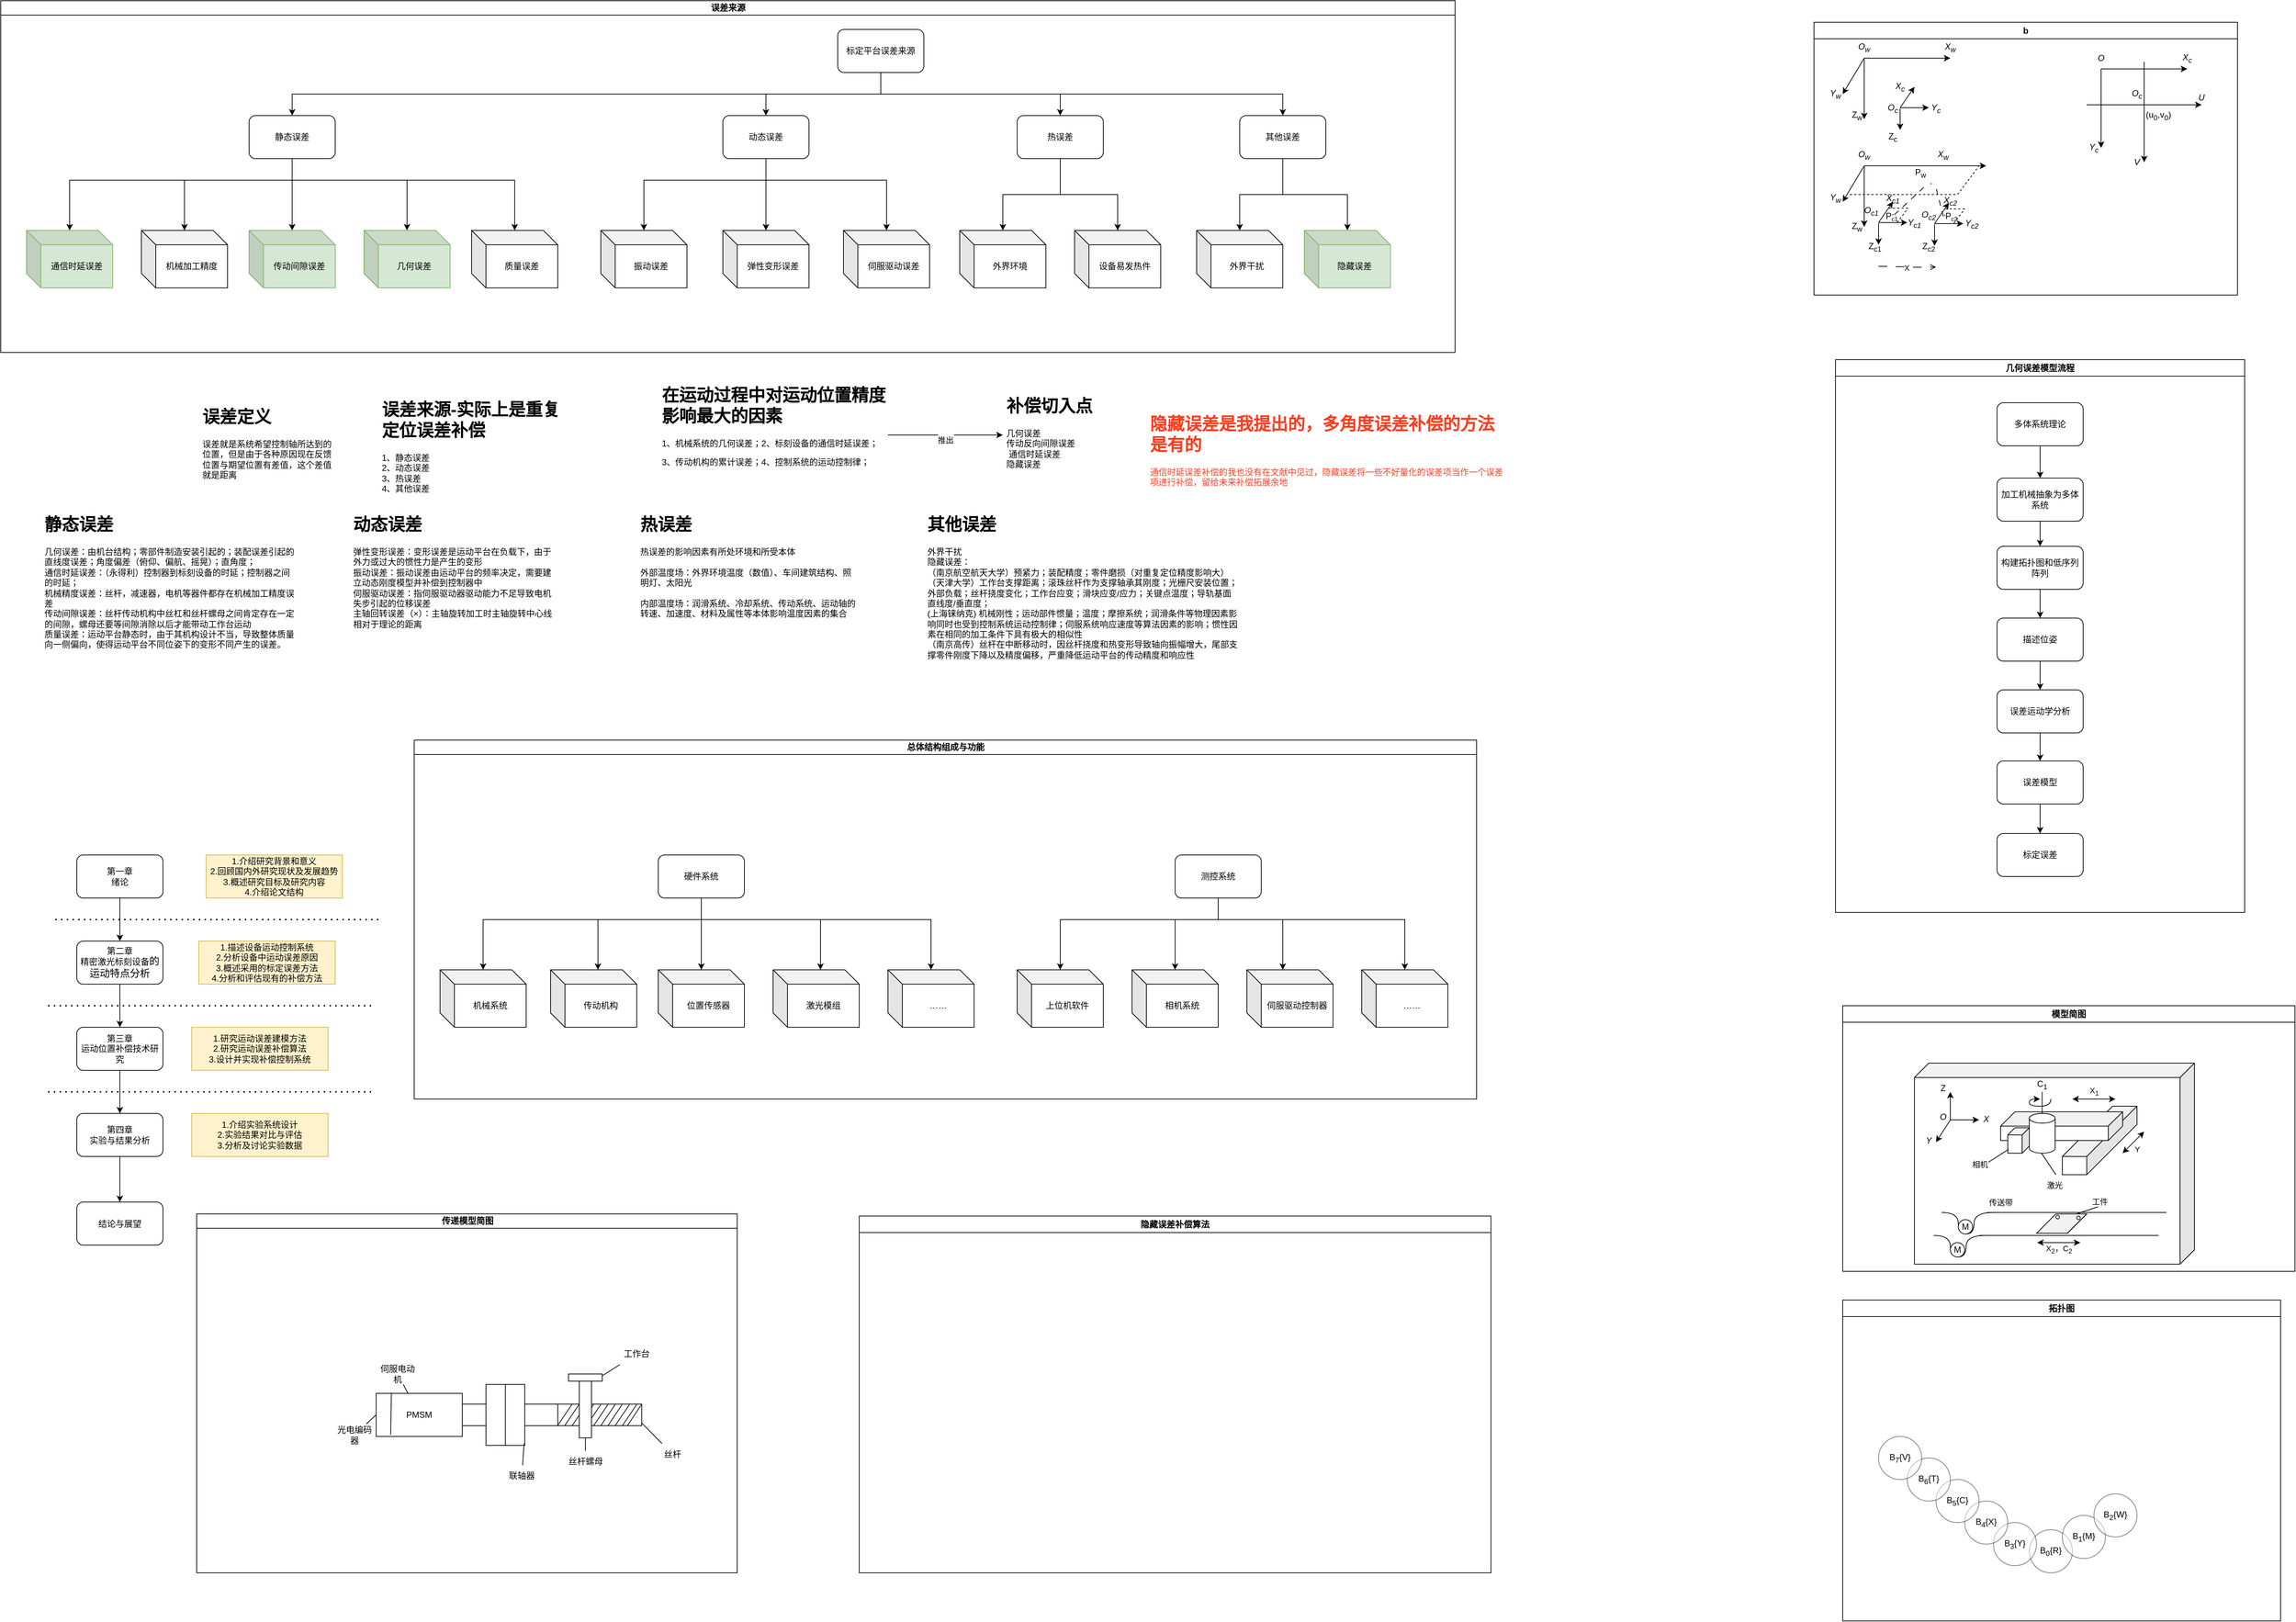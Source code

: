 <mxfile version="22.1.16" type="github">
  <diagram id="prtHgNgQTEPvFCAcTncT" name="Page-1">
    <mxGraphModel dx="1347" dy="713" grid="1" gridSize="10" guides="1" tooltips="1" connect="1" arrows="1" fold="1" page="1" pageScale="1" pageWidth="827" pageHeight="1169" math="0" shadow="0">
      <root>
        <mxCell id="0" />
        <mxCell id="1" parent="0" />
        <mxCell id="dNxyNK7c78bLwvsdeMH5-11" value="误差来源" style="swimlane;html=1;startSize=20;horizontal=1;containerType=tree;glass=0;" parent="1" vertex="1">
          <mxGeometry x="34" y="50" width="2026" height="490" as="geometry" />
        </mxCell>
        <mxCell id="ux9FGk7YxiCrDKr7o1Dm-57" style="edgeStyle=orthogonalEdgeStyle;rounded=0;orthogonalLoop=1;jettySize=auto;html=1;" parent="dNxyNK7c78bLwvsdeMH5-11" source="ux9FGk7YxiCrDKr7o1Dm-8" target="ux9FGk7YxiCrDKr7o1Dm-9" edge="1">
          <mxGeometry relative="1" as="geometry">
            <Array as="points">
              <mxPoint x="1226" y="130" />
              <mxPoint x="406" y="130" />
            </Array>
          </mxGeometry>
        </mxCell>
        <mxCell id="ux9FGk7YxiCrDKr7o1Dm-58" style="edgeStyle=orthogonalEdgeStyle;rounded=0;orthogonalLoop=1;jettySize=auto;html=1;" parent="dNxyNK7c78bLwvsdeMH5-11" source="ux9FGk7YxiCrDKr7o1Dm-8" target="ux9FGk7YxiCrDKr7o1Dm-10" edge="1">
          <mxGeometry relative="1" as="geometry">
            <Array as="points">
              <mxPoint x="1226" y="130" />
              <mxPoint x="1066" y="130" />
            </Array>
          </mxGeometry>
        </mxCell>
        <mxCell id="ux9FGk7YxiCrDKr7o1Dm-59" style="edgeStyle=orthogonalEdgeStyle;rounded=0;orthogonalLoop=1;jettySize=auto;html=1;" parent="dNxyNK7c78bLwvsdeMH5-11" source="ux9FGk7YxiCrDKr7o1Dm-8" target="ux9FGk7YxiCrDKr7o1Dm-11" edge="1">
          <mxGeometry relative="1" as="geometry">
            <Array as="points">
              <mxPoint x="1226" y="130" />
              <mxPoint x="1476" y="130" />
            </Array>
          </mxGeometry>
        </mxCell>
        <mxCell id="ux9FGk7YxiCrDKr7o1Dm-60" style="edgeStyle=orthogonalEdgeStyle;rounded=0;orthogonalLoop=1;jettySize=auto;html=1;" parent="dNxyNK7c78bLwvsdeMH5-11" source="ux9FGk7YxiCrDKr7o1Dm-8" target="ux9FGk7YxiCrDKr7o1Dm-12" edge="1">
          <mxGeometry relative="1" as="geometry">
            <Array as="points">
              <mxPoint x="1226" y="130" />
              <mxPoint x="1786" y="130" />
            </Array>
          </mxGeometry>
        </mxCell>
        <mxCell id="ux9FGk7YxiCrDKr7o1Dm-8" value="标定平台误差来源" style="rounded=1;whiteSpace=wrap;html=1;" parent="dNxyNK7c78bLwvsdeMH5-11" vertex="1">
          <mxGeometry x="1166" y="40" width="120" height="60" as="geometry" />
        </mxCell>
        <mxCell id="ux9FGk7YxiCrDKr7o1Dm-45" style="edgeStyle=orthogonalEdgeStyle;rounded=0;orthogonalLoop=1;jettySize=auto;html=1;" parent="dNxyNK7c78bLwvsdeMH5-11" source="ux9FGk7YxiCrDKr7o1Dm-9" target="ux9FGk7YxiCrDKr7o1Dm-13" edge="1">
          <mxGeometry relative="1" as="geometry">
            <Array as="points">
              <mxPoint x="406" y="250" />
              <mxPoint x="96" y="250" />
            </Array>
          </mxGeometry>
        </mxCell>
        <mxCell id="ux9FGk7YxiCrDKr7o1Dm-46" style="edgeStyle=orthogonalEdgeStyle;rounded=0;orthogonalLoop=1;jettySize=auto;html=1;" parent="dNxyNK7c78bLwvsdeMH5-11" source="ux9FGk7YxiCrDKr7o1Dm-9" target="ux9FGk7YxiCrDKr7o1Dm-14" edge="1">
          <mxGeometry relative="1" as="geometry">
            <Array as="points">
              <mxPoint x="406" y="250" />
              <mxPoint x="256" y="250" />
            </Array>
          </mxGeometry>
        </mxCell>
        <mxCell id="ux9FGk7YxiCrDKr7o1Dm-47" style="edgeStyle=orthogonalEdgeStyle;rounded=0;orthogonalLoop=1;jettySize=auto;html=1;" parent="dNxyNK7c78bLwvsdeMH5-11" source="ux9FGk7YxiCrDKr7o1Dm-9" target="ux9FGk7YxiCrDKr7o1Dm-18" edge="1">
          <mxGeometry relative="1" as="geometry" />
        </mxCell>
        <mxCell id="ux9FGk7YxiCrDKr7o1Dm-48" style="edgeStyle=orthogonalEdgeStyle;rounded=0;orthogonalLoop=1;jettySize=auto;html=1;" parent="dNxyNK7c78bLwvsdeMH5-11" source="ux9FGk7YxiCrDKr7o1Dm-9" target="ux9FGk7YxiCrDKr7o1Dm-19" edge="1">
          <mxGeometry relative="1" as="geometry">
            <Array as="points">
              <mxPoint x="406" y="250" />
              <mxPoint x="566" y="250" />
            </Array>
          </mxGeometry>
        </mxCell>
        <mxCell id="ux9FGk7YxiCrDKr7o1Dm-49" style="edgeStyle=orthogonalEdgeStyle;rounded=0;orthogonalLoop=1;jettySize=auto;html=1;" parent="dNxyNK7c78bLwvsdeMH5-11" source="ux9FGk7YxiCrDKr7o1Dm-9" target="ux9FGk7YxiCrDKr7o1Dm-37" edge="1">
          <mxGeometry relative="1" as="geometry">
            <Array as="points">
              <mxPoint x="406" y="250" />
              <mxPoint x="716" y="250" />
            </Array>
          </mxGeometry>
        </mxCell>
        <mxCell id="ux9FGk7YxiCrDKr7o1Dm-9" value="&lt;span style=&quot;color: rgb(0, 0, 0); font-family: Helvetica; font-size: 12px; font-style: normal; font-variant-ligatures: normal; font-variant-caps: normal; font-weight: 400; letter-spacing: normal; orphans: 2; text-align: center; text-indent: 0px; text-transform: none; widows: 2; word-spacing: 0px; -webkit-text-stroke-width: 0px; background-color: rgb(251, 251, 251); text-decoration-thickness: initial; text-decoration-style: initial; text-decoration-color: initial; float: none; display: inline !important;&quot;&gt;静态误差&lt;/span&gt;" style="rounded=1;whiteSpace=wrap;html=1;" parent="dNxyNK7c78bLwvsdeMH5-11" vertex="1">
          <mxGeometry x="346" y="160" width="120" height="60" as="geometry" />
        </mxCell>
        <mxCell id="ux9FGk7YxiCrDKr7o1Dm-50" style="edgeStyle=orthogonalEdgeStyle;rounded=0;orthogonalLoop=1;jettySize=auto;html=1;" parent="dNxyNK7c78bLwvsdeMH5-11" source="ux9FGk7YxiCrDKr7o1Dm-10" target="ux9FGk7YxiCrDKr7o1Dm-38" edge="1">
          <mxGeometry relative="1" as="geometry">
            <Array as="points">
              <mxPoint x="1066" y="250" />
              <mxPoint x="896" y="250" />
            </Array>
          </mxGeometry>
        </mxCell>
        <mxCell id="ux9FGk7YxiCrDKr7o1Dm-51" style="edgeStyle=orthogonalEdgeStyle;rounded=0;orthogonalLoop=1;jettySize=auto;html=1;" parent="dNxyNK7c78bLwvsdeMH5-11" source="ux9FGk7YxiCrDKr7o1Dm-10" target="ux9FGk7YxiCrDKr7o1Dm-39" edge="1">
          <mxGeometry relative="1" as="geometry" />
        </mxCell>
        <mxCell id="ux9FGk7YxiCrDKr7o1Dm-52" style="edgeStyle=orthogonalEdgeStyle;rounded=0;orthogonalLoop=1;jettySize=auto;html=1;" parent="dNxyNK7c78bLwvsdeMH5-11" source="ux9FGk7YxiCrDKr7o1Dm-10" target="ux9FGk7YxiCrDKr7o1Dm-40" edge="1">
          <mxGeometry relative="1" as="geometry">
            <Array as="points">
              <mxPoint x="1066" y="250" />
              <mxPoint x="1234" y="250" />
            </Array>
          </mxGeometry>
        </mxCell>
        <mxCell id="ux9FGk7YxiCrDKr7o1Dm-10" value="动态误差" style="rounded=1;whiteSpace=wrap;html=1;" parent="dNxyNK7c78bLwvsdeMH5-11" vertex="1">
          <mxGeometry x="1006" y="160" width="120" height="60" as="geometry" />
        </mxCell>
        <mxCell id="ux9FGk7YxiCrDKr7o1Dm-53" style="edgeStyle=orthogonalEdgeStyle;rounded=0;orthogonalLoop=1;jettySize=auto;html=1;" parent="dNxyNK7c78bLwvsdeMH5-11" source="ux9FGk7YxiCrDKr7o1Dm-11" target="ux9FGk7YxiCrDKr7o1Dm-15" edge="1">
          <mxGeometry relative="1" as="geometry" />
        </mxCell>
        <mxCell id="ux9FGk7YxiCrDKr7o1Dm-54" style="edgeStyle=orthogonalEdgeStyle;rounded=0;orthogonalLoop=1;jettySize=auto;html=1;" parent="dNxyNK7c78bLwvsdeMH5-11" source="ux9FGk7YxiCrDKr7o1Dm-11" target="ux9FGk7YxiCrDKr7o1Dm-16" edge="1">
          <mxGeometry relative="1" as="geometry" />
        </mxCell>
        <mxCell id="ux9FGk7YxiCrDKr7o1Dm-11" value="热误差" style="rounded=1;whiteSpace=wrap;html=1;" parent="dNxyNK7c78bLwvsdeMH5-11" vertex="1">
          <mxGeometry x="1416" y="160" width="120" height="60" as="geometry" />
        </mxCell>
        <mxCell id="ux9FGk7YxiCrDKr7o1Dm-55" style="edgeStyle=orthogonalEdgeStyle;rounded=0;orthogonalLoop=1;jettySize=auto;html=1;" parent="dNxyNK7c78bLwvsdeMH5-11" source="ux9FGk7YxiCrDKr7o1Dm-12" target="ux9FGk7YxiCrDKr7o1Dm-21" edge="1">
          <mxGeometry relative="1" as="geometry" />
        </mxCell>
        <mxCell id="ux9FGk7YxiCrDKr7o1Dm-56" style="edgeStyle=orthogonalEdgeStyle;rounded=0;orthogonalLoop=1;jettySize=auto;html=1;" parent="dNxyNK7c78bLwvsdeMH5-11" source="ux9FGk7YxiCrDKr7o1Dm-12" target="ux9FGk7YxiCrDKr7o1Dm-35" edge="1">
          <mxGeometry relative="1" as="geometry" />
        </mxCell>
        <mxCell id="ux9FGk7YxiCrDKr7o1Dm-12" value="其他误差" style="rounded=1;whiteSpace=wrap;html=1;" parent="dNxyNK7c78bLwvsdeMH5-11" vertex="1">
          <mxGeometry x="1726" y="160" width="120" height="60" as="geometry" />
        </mxCell>
        <mxCell id="ux9FGk7YxiCrDKr7o1Dm-13" value="通信时延误差" style="shape=cube;whiteSpace=wrap;html=1;boundedLbl=1;backgroundOutline=1;darkOpacity=0.05;darkOpacity2=0.1;fillColor=#d5e8d4;strokeColor=#82b366;" parent="dNxyNK7c78bLwvsdeMH5-11" vertex="1">
          <mxGeometry x="36" y="320" width="120" height="80" as="geometry" />
        </mxCell>
        <mxCell id="ux9FGk7YxiCrDKr7o1Dm-14" value="机械加工精度" style="shape=cube;whiteSpace=wrap;html=1;boundedLbl=1;backgroundOutline=1;darkOpacity=0.05;darkOpacity2=0.1;" parent="dNxyNK7c78bLwvsdeMH5-11" vertex="1">
          <mxGeometry x="196" y="320" width="120" height="80" as="geometry" />
        </mxCell>
        <mxCell id="ux9FGk7YxiCrDKr7o1Dm-15" value="外界环境" style="shape=cube;whiteSpace=wrap;html=1;boundedLbl=1;backgroundOutline=1;darkOpacity=0.05;darkOpacity2=0.1;" parent="dNxyNK7c78bLwvsdeMH5-11" vertex="1">
          <mxGeometry x="1336" y="320" width="120" height="80" as="geometry" />
        </mxCell>
        <mxCell id="ux9FGk7YxiCrDKr7o1Dm-16" value="设备易发热件" style="shape=cube;whiteSpace=wrap;html=1;boundedLbl=1;backgroundOutline=1;darkOpacity=0.05;darkOpacity2=0.1;" parent="dNxyNK7c78bLwvsdeMH5-11" vertex="1">
          <mxGeometry x="1496" y="320" width="120" height="80" as="geometry" />
        </mxCell>
        <mxCell id="ux9FGk7YxiCrDKr7o1Dm-18" value="传动间隙误差" style="shape=cube;whiteSpace=wrap;html=1;boundedLbl=1;backgroundOutline=1;darkOpacity=0.05;darkOpacity2=0.1;fillColor=#d5e8d4;strokeColor=#82b366;" parent="dNxyNK7c78bLwvsdeMH5-11" vertex="1">
          <mxGeometry x="346" y="320" width="120" height="80" as="geometry" />
        </mxCell>
        <mxCell id="ux9FGk7YxiCrDKr7o1Dm-19" value="几何误差" style="shape=cube;whiteSpace=wrap;html=1;boundedLbl=1;backgroundOutline=1;darkOpacity=0.05;darkOpacity2=0.1;fillColor=#d5e8d4;strokeColor=#82b366;" parent="dNxyNK7c78bLwvsdeMH5-11" vertex="1">
          <mxGeometry x="506" y="320" width="120" height="80" as="geometry" />
        </mxCell>
        <mxCell id="ux9FGk7YxiCrDKr7o1Dm-21" value="外界干扰" style="shape=cube;whiteSpace=wrap;html=1;boundedLbl=1;backgroundOutline=1;darkOpacity=0.05;darkOpacity2=0.1;" parent="dNxyNK7c78bLwvsdeMH5-11" vertex="1">
          <mxGeometry x="1666" y="320" width="120" height="80" as="geometry" />
        </mxCell>
        <mxCell id="ux9FGk7YxiCrDKr7o1Dm-35" value="隐藏误差" style="shape=cube;whiteSpace=wrap;html=1;boundedLbl=1;backgroundOutline=1;darkOpacity=0.05;darkOpacity2=0.1;fillColor=#d5e8d4;strokeColor=#82b366;" parent="dNxyNK7c78bLwvsdeMH5-11" vertex="1">
          <mxGeometry x="1816" y="320" width="120" height="80" as="geometry" />
        </mxCell>
        <mxCell id="ux9FGk7YxiCrDKr7o1Dm-37" value="质量误差" style="shape=cube;whiteSpace=wrap;html=1;boundedLbl=1;backgroundOutline=1;darkOpacity=0.05;darkOpacity2=0.1;" parent="dNxyNK7c78bLwvsdeMH5-11" vertex="1">
          <mxGeometry x="656" y="320" width="120" height="80" as="geometry" />
        </mxCell>
        <mxCell id="ux9FGk7YxiCrDKr7o1Dm-38" value="振动误差" style="shape=cube;whiteSpace=wrap;html=1;boundedLbl=1;backgroundOutline=1;darkOpacity=0.05;darkOpacity2=0.1;" parent="dNxyNK7c78bLwvsdeMH5-11" vertex="1">
          <mxGeometry x="836" y="320" width="120" height="80" as="geometry" />
        </mxCell>
        <mxCell id="ux9FGk7YxiCrDKr7o1Dm-39" value="弹性变形误差" style="shape=cube;whiteSpace=wrap;html=1;boundedLbl=1;backgroundOutline=1;darkOpacity=0.05;darkOpacity2=0.1;" parent="dNxyNK7c78bLwvsdeMH5-11" vertex="1">
          <mxGeometry x="1006" y="320" width="120" height="80" as="geometry" />
        </mxCell>
        <mxCell id="ux9FGk7YxiCrDKr7o1Dm-40" value="伺服驱动误差" style="shape=cube;whiteSpace=wrap;html=1;boundedLbl=1;backgroundOutline=1;darkOpacity=0.05;darkOpacity2=0.1;" parent="dNxyNK7c78bLwvsdeMH5-11" vertex="1">
          <mxGeometry x="1174" y="320" width="120" height="80" as="geometry" />
        </mxCell>
        <mxCell id="ux9FGk7YxiCrDKr7o1Dm-1" value="&lt;h1&gt;误差来源-实际上是重复定位误差补偿&lt;/h1&gt;&lt;div&gt;1、静态误差&lt;/div&gt;&lt;div&gt;2、动态误差&lt;/div&gt;&lt;div&gt;3、热误差&lt;/div&gt;&lt;div&gt;4、其他误差&lt;/div&gt;" style="text;html=1;strokeColor=none;fillColor=none;spacing=5;spacingTop=-20;whiteSpace=wrap;overflow=hidden;rounded=0;" parent="1" vertex="1">
          <mxGeometry x="560" y="600" width="270" height="230" as="geometry" />
        </mxCell>
        <mxCell id="ux9FGk7YxiCrDKr7o1Dm-17" value="&lt;h1&gt;热误差&lt;/h1&gt;&lt;div&gt;热误差的影响因素有所处环境和所受本体&lt;/div&gt;&lt;div&gt;&lt;br&gt;&lt;/div&gt;&lt;div&gt;外部温度场：外界环境温度（数值）、车间建筑结构、照明灯、太阳光&lt;/div&gt;&lt;div&gt;&lt;br&gt;&lt;/div&gt;&lt;div&gt;内部温度场：润滑系统、冷却系统、传动系统、运动轴的转速、加速度、材料及属性等本体影响温度因素的集合&lt;/div&gt;&lt;div&gt;&lt;br&gt;&lt;/div&gt;" style="text;html=1;strokeColor=none;fillColor=none;spacing=5;spacingTop=-20;whiteSpace=wrap;overflow=hidden;rounded=0;" parent="1" vertex="1">
          <mxGeometry x="920" y="760" width="310" height="240" as="geometry" />
        </mxCell>
        <mxCell id="ux9FGk7YxiCrDKr7o1Dm-20" value="&lt;h1&gt;静态误差&lt;/h1&gt;&lt;div&gt;&lt;font style=&quot;font-size: 12px;&quot;&gt;几何误差：由机台结构；零部件制造安装引起的；装配误差引起的直线度误差；角度偏差（俯仰、偏航、摇晃）；直角度；&lt;/font&gt;&lt;/div&gt;&lt;div&gt;&lt;font style=&quot;font-size: 12px;&quot;&gt;通信时延误差：（永得利）控制器到标刻设备的时延；控制器之间的时延；&lt;/font&gt;&lt;/div&gt;&lt;div&gt;&lt;div&gt;&lt;font style=&quot;font-size: 12px;&quot;&gt;机械精度误差：丝杆，减速器，&lt;span style=&quot;background-color: initial;&quot;&gt;电机等器件都存在机械加工精度误差&lt;/span&gt;&lt;/font&gt;&lt;/div&gt;&lt;/div&gt;&lt;div&gt;&lt;div&gt;&lt;font style=&quot;font-size: 12px;&quot;&gt;传动间隙误差：丝杆传动机构中丝&lt;span style=&quot;background-color: initial;&quot;&gt;杠和丝杆螺母之间肯定存在一定的间隙，&lt;/span&gt;螺母还要等间隙消除以后才能带动工作台运动&lt;/font&gt;&lt;/div&gt;&lt;/div&gt;&lt;div&gt;&lt;div&gt;&lt;font style=&quot;font-size: 12px;&quot;&gt;质量误差：运动平台静态时，由&lt;span style=&quot;background-color: initial;&quot;&gt;于其机构设计不当，导致整体质量向一侧偏向，使得运动平台不同位姿下的变形不同产生的误差。&lt;/span&gt;&lt;/font&gt;&lt;/div&gt;&lt;/div&gt;" style="text;html=1;strokeColor=none;fillColor=none;spacing=5;spacingTop=-20;whiteSpace=wrap;overflow=hidden;rounded=0;" parent="1" vertex="1">
          <mxGeometry x="90" y="760" width="360" height="270" as="geometry" />
        </mxCell>
        <mxCell id="ux9FGk7YxiCrDKr7o1Dm-36" value="&lt;h1&gt;其他误差&lt;/h1&gt;&lt;div&gt;外界干扰&lt;/div&gt;&lt;div&gt;隐藏误差：&lt;/div&gt;（南京航空航天大学）&lt;span style=&quot;background-color: initial;&quot;&gt;预紧力；装配精度；零&lt;/span&gt;件磨损（对重复定位精度影响大）&lt;br&gt;（天津大学）工作台支撑距离；滚珠丝杆作为支撑轴承其刚度；光栅尺安装位置；外部负载；丝杆挠度变化；工作台应变；滑块应变/应力；关键点温度；导轨基面直线度/垂直度；&lt;br&gt;(上海铼纳克) 机械刚性；运动部件惯量；温度；摩擦系统；润滑条件等物理因素影响同时也受到控制系统运动控制律；伺服系统响应速度等算法因素的影响；惯性因素在相同的加工条件下具有极大的相似性&lt;br&gt;（南京高传）丝杆在中断移动时，因丝杆挠度和热变形导致轴向振幅增大，尾部支撑零件刚度下降以及精度偏移，严重降低运动平台的传动精度和响应性" style="text;html=1;strokeColor=none;fillColor=none;spacing=5;spacingTop=-20;whiteSpace=wrap;overflow=hidden;rounded=0;" parent="1" vertex="1">
          <mxGeometry x="1320" y="760" width="440" height="240" as="geometry" />
        </mxCell>
        <mxCell id="ux9FGk7YxiCrDKr7o1Dm-42" value="&lt;h1&gt;动态误差&lt;/h1&gt;&lt;div&gt;&lt;font style=&quot;font-size: 12px;&quot;&gt;弹性变形误差：变形误差是运动平台在负载下，由于外力或过大的惯性&lt;span style=&quot;background-color: initial;&quot;&gt;力是产生的变形&lt;/span&gt;&lt;/font&gt;&lt;/div&gt;&lt;div&gt;&lt;font style=&quot;font-size: 12px;&quot;&gt;&lt;span style=&quot;background-color: initial;&quot;&gt;振动误差：&lt;/span&gt;振动误差由运动平台的频率决定，&lt;span style=&quot;background-color: initial;&quot;&gt;需要建立动态刚度模型并补偿到控制器中&lt;/span&gt;&lt;/font&gt;&lt;/div&gt;&lt;div&gt;&lt;div&gt;&lt;font style=&quot;font-size: 12px;&quot;&gt;伺服驱动误差：指伺服驱动器驱动能力不足导致电机失步引起的位移误差&lt;/font&gt;&lt;/div&gt;&lt;/div&gt;&lt;div&gt;&lt;font style=&quot;font-size: 12px;&quot;&gt;主轴回转误差（×）：主轴旋转加工时主轴旋转中心线相对于理论的距离&lt;/font&gt;&lt;/div&gt;" style="text;html=1;strokeColor=none;fillColor=none;spacing=5;spacingTop=-20;whiteSpace=wrap;overflow=hidden;rounded=0;" parent="1" vertex="1">
          <mxGeometry x="520" y="760" width="290" height="190" as="geometry" />
        </mxCell>
        <mxCell id="ux9FGk7YxiCrDKr7o1Dm-44" value="&lt;h1&gt;误差定义&lt;br&gt;&lt;/h1&gt;&lt;div&gt;误差就是系统希望控制轴所达到的位置，但是由于各种原因现在反馈位置与期望位置有差值，这个差值就是距离&lt;br&gt;&lt;/div&gt;" style="text;html=1;strokeColor=none;fillColor=none;spacing=5;spacingTop=-20;whiteSpace=wrap;overflow=hidden;rounded=0;" parent="1" vertex="1">
          <mxGeometry x="310" y="610" width="190" height="120" as="geometry" />
        </mxCell>
        <mxCell id="ux9FGk7YxiCrDKr7o1Dm-63" value="&lt;h1&gt;补偿切入点&lt;/h1&gt;&lt;div&gt;几何误差&lt;/div&gt;&lt;div&gt;传动反向间隙误差&lt;/div&gt;&lt;div&gt;&amp;nbsp;通信时延误差&lt;/div&gt;&lt;div&gt;隐藏误差&lt;/div&gt;" style="text;html=1;strokeColor=none;fillColor=none;spacing=5;spacingTop=-20;whiteSpace=wrap;overflow=hidden;rounded=0;" parent="1" vertex="1">
          <mxGeometry x="1430" y="595" width="190" height="120" as="geometry" />
        </mxCell>
        <mxCell id="ux9FGk7YxiCrDKr7o1Dm-65" value="&lt;br&gt;推出" style="edgeStyle=orthogonalEdgeStyle;rounded=0;orthogonalLoop=1;jettySize=auto;html=1;" parent="1" source="ux9FGk7YxiCrDKr7o1Dm-64" target="ux9FGk7YxiCrDKr7o1Dm-63" edge="1">
          <mxGeometry relative="1" as="geometry" />
        </mxCell>
        <mxCell id="ux9FGk7YxiCrDKr7o1Dm-64" value="&lt;h1&gt;在运动过程中对运动位置精度影响最大的因素&lt;/h1&gt;&lt;p&gt;1、机械系统的几何误差；2、标刻设备的通信时延误差；&lt;/p&gt;&lt;p&gt;3、传动机构的累计误差；4、控制系统的运动控制律；&lt;/p&gt;" style="text;html=1;strokeColor=none;fillColor=none;spacing=5;spacingTop=-20;whiteSpace=wrap;overflow=hidden;rounded=0;" parent="1" vertex="1">
          <mxGeometry x="950" y="580" width="320" height="150" as="geometry" />
        </mxCell>
        <mxCell id="ux9FGk7YxiCrDKr7o1Dm-66" value="&lt;h1&gt;&lt;font color=&quot;#ff3d1f&quot;&gt;隐藏误差是我提出的，多角度误差补偿的方法是有的&lt;/font&gt;&lt;/h1&gt;&lt;div&gt;&lt;font color=&quot;#ff3d1f&quot;&gt;通信时延误差补偿的我也没有在文献中见过，隐藏误差将一些不好量化的误差项当作一个误差项进行补偿，留给未来补偿拓展余地&lt;/font&gt;&lt;/div&gt;" style="text;html=1;strokeColor=none;fillColor=none;spacing=5;spacingTop=-20;whiteSpace=wrap;overflow=hidden;rounded=0;" parent="1" vertex="1">
          <mxGeometry x="1630" y="620" width="510" height="130" as="geometry" />
        </mxCell>
        <mxCell id="lxcbjtFvWMlM8hvbjrdO-10" value="" style="edgeStyle=orthogonalEdgeStyle;rounded=0;orthogonalLoop=1;jettySize=auto;html=1;" parent="1" source="lxcbjtFvWMlM8hvbjrdO-1" target="lxcbjtFvWMlM8hvbjrdO-2" edge="1">
          <mxGeometry relative="1" as="geometry" />
        </mxCell>
        <mxCell id="lxcbjtFvWMlM8hvbjrdO-1" value="第一章&lt;br&gt;绪论" style="rounded=1;whiteSpace=wrap;html=1;" parent="1" vertex="1">
          <mxGeometry x="140" y="1240" width="120" height="60" as="geometry" />
        </mxCell>
        <mxCell id="lxcbjtFvWMlM8hvbjrdO-11" value="" style="edgeStyle=orthogonalEdgeStyle;rounded=0;orthogonalLoop=1;jettySize=auto;html=1;" parent="1" source="lxcbjtFvWMlM8hvbjrdO-2" target="lxcbjtFvWMlM8hvbjrdO-3" edge="1">
          <mxGeometry relative="1" as="geometry" />
        </mxCell>
        <mxCell id="lxcbjtFvWMlM8hvbjrdO-2" value="第二章&lt;br&gt;&lt;font style=&quot;background-color: initial;&quot; face=&quot;宋体&quot;&gt;精密激光标刻设备&lt;/font&gt;&lt;span style=&quot;background-color: initial; font-family: 宋体; font-size: 10.5pt;&quot;&gt;的&lt;/span&gt;&lt;span style=&quot;background-color: initial; font-family: Calibri; font-size: 10.5pt;&quot;&gt;&lt;font face=&quot;宋体&quot;&gt;运动特点分析&lt;/font&gt;&lt;/span&gt;" style="rounded=1;whiteSpace=wrap;html=1;" parent="1" vertex="1">
          <mxGeometry x="140" y="1360" width="120" height="60" as="geometry" />
        </mxCell>
        <mxCell id="lxcbjtFvWMlM8hvbjrdO-12" value="" style="edgeStyle=orthogonalEdgeStyle;rounded=0;orthogonalLoop=1;jettySize=auto;html=1;" parent="1" source="lxcbjtFvWMlM8hvbjrdO-3" target="lxcbjtFvWMlM8hvbjrdO-4" edge="1">
          <mxGeometry relative="1" as="geometry" />
        </mxCell>
        <mxCell id="lxcbjtFvWMlM8hvbjrdO-3" value="第三章&lt;br&gt;&lt;span style=&quot;font-family: 宋体; background-color: initial;&quot;&gt;运动位置补偿技术研究&lt;/span&gt;" style="rounded=1;whiteSpace=wrap;html=1;" parent="1" vertex="1">
          <mxGeometry x="140" y="1480" width="120" height="60" as="geometry" />
        </mxCell>
        <mxCell id="lxcbjtFvWMlM8hvbjrdO-13" value="" style="edgeStyle=orthogonalEdgeStyle;rounded=0;orthogonalLoop=1;jettySize=auto;html=1;" parent="1" source="lxcbjtFvWMlM8hvbjrdO-4" target="lxcbjtFvWMlM8hvbjrdO-6" edge="1">
          <mxGeometry relative="1" as="geometry" />
        </mxCell>
        <mxCell id="lxcbjtFvWMlM8hvbjrdO-4" value="第四章&lt;br&gt;&lt;span style=&quot;font-family: 宋体; background-color: initial;&quot;&gt;实验与结果分析&lt;/span&gt;" style="rounded=1;whiteSpace=wrap;html=1;" parent="1" vertex="1">
          <mxGeometry x="140" y="1600" width="120" height="60" as="geometry" />
        </mxCell>
        <mxCell id="lxcbjtFvWMlM8hvbjrdO-5" value="1.介绍研究背景和意义&lt;br&gt;2.回顾国内外研究现状及发展趋势&lt;br&gt;3.概述研究目标及研究内容&lt;br&gt;4.介绍论文结构" style="rounded=0;whiteSpace=wrap;html=1;fillColor=#fff2cc;strokeColor=#d6b656;" parent="1" vertex="1">
          <mxGeometry x="320" y="1240" width="190" height="60" as="geometry" />
        </mxCell>
        <mxCell id="lxcbjtFvWMlM8hvbjrdO-6" value="结论与展望" style="rounded=1;whiteSpace=wrap;html=1;" parent="1" vertex="1">
          <mxGeometry x="140" y="1723.5" width="120" height="60" as="geometry" />
        </mxCell>
        <mxCell id="lxcbjtFvWMlM8hvbjrdO-7" value="" style="endArrow=none;dashed=1;html=1;dashPattern=1 3;strokeWidth=2;rounded=0;" parent="1" edge="1">
          <mxGeometry width="50" height="50" relative="1" as="geometry">
            <mxPoint x="110" y="1330" as="sourcePoint" />
            <mxPoint x="560" y="1330" as="targetPoint" />
          </mxGeometry>
        </mxCell>
        <mxCell id="lxcbjtFvWMlM8hvbjrdO-9" value="1.描述设备运动控制系统&lt;br&gt;2.分析设备中运动误差原因&lt;br&gt;3.概述采用的标定误差方法&lt;br&gt;4.分析和评估现有的补偿方法" style="rounded=0;whiteSpace=wrap;html=1;fillColor=#fff2cc;strokeColor=#d6b656;" parent="1" vertex="1">
          <mxGeometry x="310" y="1360" width="190" height="60" as="geometry" />
        </mxCell>
        <mxCell id="lxcbjtFvWMlM8hvbjrdO-14" value="" style="endArrow=none;dashed=1;html=1;dashPattern=1 3;strokeWidth=2;rounded=0;" parent="1" edge="1">
          <mxGeometry width="50" height="50" relative="1" as="geometry">
            <mxPoint x="100" y="1450" as="sourcePoint" />
            <mxPoint x="550" y="1450" as="targetPoint" />
          </mxGeometry>
        </mxCell>
        <mxCell id="lxcbjtFvWMlM8hvbjrdO-15" value="1.研究运动误差建模方法&lt;br&gt;2.研究运动误差补偿算法&lt;br&gt;3.设计并实现补偿控制系统" style="rounded=0;whiteSpace=wrap;html=1;fillColor=#fff2cc;strokeColor=#d6b656;" parent="1" vertex="1">
          <mxGeometry x="300" y="1480" width="190" height="60" as="geometry" />
        </mxCell>
        <mxCell id="lxcbjtFvWMlM8hvbjrdO-16" value="1.介绍实验系统设计&lt;br&gt;2.实验结果对比与评估&lt;br&gt;3.分析及讨论实验数据" style="rounded=0;whiteSpace=wrap;html=1;fillColor=#fff2cc;strokeColor=#d6b656;" parent="1" vertex="1">
          <mxGeometry x="300" y="1600" width="190" height="60" as="geometry" />
        </mxCell>
        <mxCell id="lxcbjtFvWMlM8hvbjrdO-17" value="" style="endArrow=none;dashed=1;html=1;dashPattern=1 3;strokeWidth=2;rounded=0;" parent="1" edge="1">
          <mxGeometry width="50" height="50" relative="1" as="geometry">
            <mxPoint x="100" y="1570" as="sourcePoint" />
            <mxPoint x="550" y="1570" as="targetPoint" />
          </mxGeometry>
        </mxCell>
        <mxCell id="N_bDEIIRH4Gd33UH70QZ-1" value="总体结构组成与功能" style="swimlane;html=1;startSize=20;horizontal=1;containerType=tree;glass=0;" parent="1" vertex="1">
          <mxGeometry x="610" y="1080" width="1480" height="500" as="geometry" />
        </mxCell>
        <mxCell id="N_bDEIIRH4Gd33UH70QZ-7" style="edgeStyle=orthogonalEdgeStyle;rounded=0;orthogonalLoop=1;jettySize=auto;html=1;" parent="N_bDEIIRH4Gd33UH70QZ-1" source="N_bDEIIRH4Gd33UH70QZ-12" target="N_bDEIIRH4Gd33UH70QZ-23" edge="1">
          <mxGeometry relative="1" as="geometry">
            <Array as="points">
              <mxPoint x="400" y="250" />
              <mxPoint x="96" y="250" />
            </Array>
          </mxGeometry>
        </mxCell>
        <mxCell id="N_bDEIIRH4Gd33UH70QZ-8" style="edgeStyle=orthogonalEdgeStyle;rounded=0;orthogonalLoop=1;jettySize=auto;html=1;" parent="N_bDEIIRH4Gd33UH70QZ-1" source="N_bDEIIRH4Gd33UH70QZ-12" target="N_bDEIIRH4Gd33UH70QZ-24" edge="1">
          <mxGeometry relative="1" as="geometry">
            <Array as="points">
              <mxPoint x="400" y="250" />
              <mxPoint x="256" y="250" />
            </Array>
          </mxGeometry>
        </mxCell>
        <mxCell id="N_bDEIIRH4Gd33UH70QZ-9" style="edgeStyle=orthogonalEdgeStyle;rounded=0;orthogonalLoop=1;jettySize=auto;html=1;" parent="N_bDEIIRH4Gd33UH70QZ-1" source="N_bDEIIRH4Gd33UH70QZ-12" target="N_bDEIIRH4Gd33UH70QZ-27" edge="1">
          <mxGeometry relative="1" as="geometry" />
        </mxCell>
        <mxCell id="N_bDEIIRH4Gd33UH70QZ-10" style="edgeStyle=orthogonalEdgeStyle;rounded=0;orthogonalLoop=1;jettySize=auto;html=1;" parent="N_bDEIIRH4Gd33UH70QZ-1" source="N_bDEIIRH4Gd33UH70QZ-12" target="N_bDEIIRH4Gd33UH70QZ-28" edge="1">
          <mxGeometry relative="1" as="geometry">
            <Array as="points">
              <mxPoint x="400" y="250" />
              <mxPoint x="566" y="250" />
            </Array>
          </mxGeometry>
        </mxCell>
        <mxCell id="N_bDEIIRH4Gd33UH70QZ-38" style="edgeStyle=orthogonalEdgeStyle;rounded=0;orthogonalLoop=1;jettySize=auto;html=1;" parent="N_bDEIIRH4Gd33UH70QZ-1" source="N_bDEIIRH4Gd33UH70QZ-12" target="N_bDEIIRH4Gd33UH70QZ-37" edge="1">
          <mxGeometry relative="1" as="geometry">
            <Array as="points">
              <mxPoint x="400" y="250" />
              <mxPoint x="720" y="250" />
            </Array>
          </mxGeometry>
        </mxCell>
        <mxCell id="N_bDEIIRH4Gd33UH70QZ-12" value="&lt;span style=&quot;color: rgb(0, 0, 0); font-family: Helvetica; font-size: 12px; font-style: normal; font-variant-ligatures: normal; font-variant-caps: normal; font-weight: 400; letter-spacing: normal; orphans: 2; text-align: center; text-indent: 0px; text-transform: none; widows: 2; word-spacing: 0px; -webkit-text-stroke-width: 0px; background-color: rgb(251, 251, 251); text-decoration-thickness: initial; text-decoration-style: initial; text-decoration-color: initial; float: none; display: inline !important;&quot;&gt;硬件系统&lt;/span&gt;" style="rounded=1;whiteSpace=wrap;html=1;" parent="N_bDEIIRH4Gd33UH70QZ-1" vertex="1">
          <mxGeometry x="340" y="160" width="120" height="60" as="geometry" />
        </mxCell>
        <mxCell id="N_bDEIIRH4Gd33UH70QZ-20" style="edgeStyle=orthogonalEdgeStyle;rounded=0;orthogonalLoop=1;jettySize=auto;html=1;" parent="N_bDEIIRH4Gd33UH70QZ-1" source="N_bDEIIRH4Gd33UH70QZ-22" target="N_bDEIIRH4Gd33UH70QZ-29" edge="1">
          <mxGeometry relative="1" as="geometry">
            <Array as="points">
              <mxPoint x="1120" y="250" />
              <mxPoint x="1060" y="250" />
            </Array>
          </mxGeometry>
        </mxCell>
        <mxCell id="N_bDEIIRH4Gd33UH70QZ-21" style="edgeStyle=orthogonalEdgeStyle;rounded=0;orthogonalLoop=1;jettySize=auto;html=1;" parent="N_bDEIIRH4Gd33UH70QZ-1" source="N_bDEIIRH4Gd33UH70QZ-22" target="N_bDEIIRH4Gd33UH70QZ-30" edge="1">
          <mxGeometry relative="1" as="geometry">
            <Array as="points">
              <mxPoint x="1120" y="250" />
              <mxPoint x="1210" y="250" />
            </Array>
          </mxGeometry>
        </mxCell>
        <mxCell id="N_bDEIIRH4Gd33UH70QZ-36" style="edgeStyle=orthogonalEdgeStyle;rounded=0;orthogonalLoop=1;jettySize=auto;html=1;" parent="N_bDEIIRH4Gd33UH70QZ-1" source="N_bDEIIRH4Gd33UH70QZ-22" target="N_bDEIIRH4Gd33UH70QZ-35" edge="1">
          <mxGeometry relative="1" as="geometry">
            <Array as="points">
              <mxPoint x="1120" y="250" />
              <mxPoint x="900" y="250" />
            </Array>
          </mxGeometry>
        </mxCell>
        <mxCell id="N_bDEIIRH4Gd33UH70QZ-40" style="edgeStyle=orthogonalEdgeStyle;rounded=0;orthogonalLoop=1;jettySize=auto;html=1;" parent="N_bDEIIRH4Gd33UH70QZ-1" source="N_bDEIIRH4Gd33UH70QZ-22" target="N_bDEIIRH4Gd33UH70QZ-39" edge="1">
          <mxGeometry relative="1" as="geometry">
            <Array as="points">
              <mxPoint x="1120" y="250" />
              <mxPoint x="1380" y="250" />
            </Array>
          </mxGeometry>
        </mxCell>
        <mxCell id="N_bDEIIRH4Gd33UH70QZ-22" value="测控系统" style="rounded=1;whiteSpace=wrap;html=1;" parent="N_bDEIIRH4Gd33UH70QZ-1" vertex="1">
          <mxGeometry x="1060" y="160" width="120" height="60" as="geometry" />
        </mxCell>
        <mxCell id="N_bDEIIRH4Gd33UH70QZ-23" value="机械系统" style="shape=cube;whiteSpace=wrap;html=1;boundedLbl=1;backgroundOutline=1;darkOpacity=0.05;darkOpacity2=0.1;" parent="N_bDEIIRH4Gd33UH70QZ-1" vertex="1">
          <mxGeometry x="36" y="320" width="120" height="80" as="geometry" />
        </mxCell>
        <mxCell id="N_bDEIIRH4Gd33UH70QZ-24" value="传动机构" style="shape=cube;whiteSpace=wrap;html=1;boundedLbl=1;backgroundOutline=1;darkOpacity=0.05;darkOpacity2=0.1;" parent="N_bDEIIRH4Gd33UH70QZ-1" vertex="1">
          <mxGeometry x="190" y="320" width="120" height="80" as="geometry" />
        </mxCell>
        <mxCell id="N_bDEIIRH4Gd33UH70QZ-27" value="位置传感器" style="shape=cube;whiteSpace=wrap;html=1;boundedLbl=1;backgroundOutline=1;darkOpacity=0.05;darkOpacity2=0.1;" parent="N_bDEIIRH4Gd33UH70QZ-1" vertex="1">
          <mxGeometry x="340" y="320" width="120" height="80" as="geometry" />
        </mxCell>
        <mxCell id="N_bDEIIRH4Gd33UH70QZ-28" value="激光模组" style="shape=cube;whiteSpace=wrap;html=1;boundedLbl=1;backgroundOutline=1;darkOpacity=0.05;darkOpacity2=0.1;" parent="N_bDEIIRH4Gd33UH70QZ-1" vertex="1">
          <mxGeometry x="500" y="320" width="120" height="80" as="geometry" />
        </mxCell>
        <mxCell id="N_bDEIIRH4Gd33UH70QZ-29" value="相机系统" style="shape=cube;whiteSpace=wrap;html=1;boundedLbl=1;backgroundOutline=1;darkOpacity=0.05;darkOpacity2=0.1;" parent="N_bDEIIRH4Gd33UH70QZ-1" vertex="1">
          <mxGeometry x="1000" y="320" width="120" height="80" as="geometry" />
        </mxCell>
        <mxCell id="N_bDEIIRH4Gd33UH70QZ-30" value="伺服驱动控制器" style="shape=cube;whiteSpace=wrap;html=1;boundedLbl=1;backgroundOutline=1;darkOpacity=0.05;darkOpacity2=0.1;" parent="N_bDEIIRH4Gd33UH70QZ-1" vertex="1">
          <mxGeometry x="1160" y="320" width="120" height="80" as="geometry" />
        </mxCell>
        <mxCell id="N_bDEIIRH4Gd33UH70QZ-35" value="上位机软件" style="shape=cube;whiteSpace=wrap;html=1;boundedLbl=1;backgroundOutline=1;darkOpacity=0.05;darkOpacity2=0.1;" parent="N_bDEIIRH4Gd33UH70QZ-1" vertex="1">
          <mxGeometry x="840" y="320" width="120" height="80" as="geometry" />
        </mxCell>
        <mxCell id="N_bDEIIRH4Gd33UH70QZ-37" value="……" style="shape=cube;whiteSpace=wrap;html=1;boundedLbl=1;backgroundOutline=1;darkOpacity=0.05;darkOpacity2=0.1;" parent="N_bDEIIRH4Gd33UH70QZ-1" vertex="1">
          <mxGeometry x="660" y="320" width="120" height="80" as="geometry" />
        </mxCell>
        <mxCell id="N_bDEIIRH4Gd33UH70QZ-39" value="……" style="shape=cube;whiteSpace=wrap;html=1;boundedLbl=1;backgroundOutline=1;darkOpacity=0.05;darkOpacity2=0.1;" parent="N_bDEIIRH4Gd33UH70QZ-1" vertex="1">
          <mxGeometry x="1320" y="320" width="120" height="80" as="geometry" />
        </mxCell>
        <mxCell id="N_bDEIIRH4Gd33UH70QZ-41" value="传递模型简图" style="swimlane;html=1;startSize=20;horizontal=1;containerType=tree;glass=0;" parent="1" vertex="1">
          <mxGeometry x="307" y="1740" width="753" height="500" as="geometry" />
        </mxCell>
        <mxCell id="N_bDEIIRH4Gd33UH70QZ-62" value="" style="rounded=0;whiteSpace=wrap;html=1;" parent="N_bDEIIRH4Gd33UH70QZ-41" vertex="1">
          <mxGeometry x="250" y="250" width="120" height="60" as="geometry" />
        </mxCell>
        <mxCell id="N_bDEIIRH4Gd33UH70QZ-65" style="rounded=0;orthogonalLoop=1;jettySize=auto;html=1;endArrow=none;endFill=0;elbow=vertical;" parent="N_bDEIIRH4Gd33UH70QZ-41" source="N_bDEIIRH4Gd33UH70QZ-64" target="N_bDEIIRH4Gd33UH70QZ-62" edge="1">
          <mxGeometry relative="1" as="geometry" />
        </mxCell>
        <mxCell id="N_bDEIIRH4Gd33UH70QZ-64" value="伺服电动机" style="text;html=1;strokeColor=none;fillColor=none;align=center;verticalAlign=middle;whiteSpace=wrap;rounded=0;" parent="N_bDEIIRH4Gd33UH70QZ-41" vertex="1">
          <mxGeometry x="250" y="207.5" width="60" height="30" as="geometry" />
        </mxCell>
        <mxCell id="N_bDEIIRH4Gd33UH70QZ-76" style="rounded=0;orthogonalLoop=1;jettySize=auto;html=1;endArrow=none;endFill=0;entryX=0;entryY=0.5;entryDx=0;entryDy=0;" parent="N_bDEIIRH4Gd33UH70QZ-41" source="N_bDEIIRH4Gd33UH70QZ-68" target="N_bDEIIRH4Gd33UH70QZ-62" edge="1">
          <mxGeometry relative="1" as="geometry" />
        </mxCell>
        <mxCell id="N_bDEIIRH4Gd33UH70QZ-68" value="光电编码器" style="text;html=1;strokeColor=none;fillColor=none;align=center;verticalAlign=middle;whiteSpace=wrap;rounded=0;" parent="N_bDEIIRH4Gd33UH70QZ-41" vertex="1">
          <mxGeometry x="190" y="292.5" width="60" height="30" as="geometry" />
        </mxCell>
        <mxCell id="N_bDEIIRH4Gd33UH70QZ-69" value="PMSM" style="text;html=1;strokeColor=none;fillColor=none;align=center;verticalAlign=middle;whiteSpace=wrap;rounded=0;" parent="N_bDEIIRH4Gd33UH70QZ-41" vertex="1">
          <mxGeometry x="280" y="265" width="60" height="30" as="geometry" />
        </mxCell>
        <mxCell id="N_bDEIIRH4Gd33UH70QZ-70" value="" style="rounded=0;whiteSpace=wrap;html=1;" parent="N_bDEIIRH4Gd33UH70QZ-41" vertex="1">
          <mxGeometry x="370" y="265" width="40" height="30" as="geometry" />
        </mxCell>
        <mxCell id="N_bDEIIRH4Gd33UH70QZ-71" value="" style="rounded=0;whiteSpace=wrap;html=1;" parent="N_bDEIIRH4Gd33UH70QZ-41" vertex="1">
          <mxGeometry x="403" y="237.5" width="27" height="85" as="geometry" />
        </mxCell>
        <mxCell id="N_bDEIIRH4Gd33UH70QZ-72" value="" style="rounded=0;whiteSpace=wrap;html=1;" parent="N_bDEIIRH4Gd33UH70QZ-41" vertex="1">
          <mxGeometry x="430" y="237.5" width="27" height="85" as="geometry" />
        </mxCell>
        <mxCell id="N_bDEIIRH4Gd33UH70QZ-73" value="" style="rounded=0;whiteSpace=wrap;html=1;" parent="N_bDEIIRH4Gd33UH70QZ-41" vertex="1">
          <mxGeometry x="457" y="265" width="63" height="30" as="geometry" />
        </mxCell>
        <mxCell id="N_bDEIIRH4Gd33UH70QZ-77" value="" style="rounded=0;whiteSpace=wrap;html=1;" parent="N_bDEIIRH4Gd33UH70QZ-41" vertex="1">
          <mxGeometry x="503" y="265" width="117" height="30" as="geometry" />
        </mxCell>
        <mxCell id="N_bDEIIRH4Gd33UH70QZ-82" value="" style="endArrow=none;html=1;rounded=0;" parent="N_bDEIIRH4Gd33UH70QZ-41" edge="1">
          <mxGeometry width="50" height="50" relative="1" as="geometry">
            <mxPoint x="513" y="294.5" as="sourcePoint" />
            <mxPoint x="533" y="265" as="targetPoint" />
          </mxGeometry>
        </mxCell>
        <mxCell id="N_bDEIIRH4Gd33UH70QZ-83" value="" style="endArrow=none;html=1;rounded=0;" parent="N_bDEIIRH4Gd33UH70QZ-41" edge="1">
          <mxGeometry width="50" height="50" relative="1" as="geometry">
            <mxPoint x="523" y="295" as="sourcePoint" />
            <mxPoint x="543" y="265.5" as="targetPoint" />
          </mxGeometry>
        </mxCell>
        <mxCell id="N_bDEIIRH4Gd33UH70QZ-84" value="" style="endArrow=none;html=1;rounded=0;" parent="N_bDEIIRH4Gd33UH70QZ-41" edge="1">
          <mxGeometry width="50" height="50" relative="1" as="geometry">
            <mxPoint x="533" y="295" as="sourcePoint" />
            <mxPoint x="553" y="265.5" as="targetPoint" />
          </mxGeometry>
        </mxCell>
        <mxCell id="N_bDEIIRH4Gd33UH70QZ-86" value="" style="endArrow=none;html=1;rounded=0;" parent="N_bDEIIRH4Gd33UH70QZ-41" edge="1">
          <mxGeometry width="50" height="50" relative="1" as="geometry">
            <mxPoint x="543" y="295" as="sourcePoint" />
            <mxPoint x="563" y="265.5" as="targetPoint" />
          </mxGeometry>
        </mxCell>
        <mxCell id="N_bDEIIRH4Gd33UH70QZ-88" value="" style="endArrow=none;html=1;rounded=0;" parent="N_bDEIIRH4Gd33UH70QZ-41" edge="1">
          <mxGeometry width="50" height="50" relative="1" as="geometry">
            <mxPoint x="553" y="295" as="sourcePoint" />
            <mxPoint x="573" y="265.5" as="targetPoint" />
          </mxGeometry>
        </mxCell>
        <mxCell id="N_bDEIIRH4Gd33UH70QZ-89" value="" style="endArrow=none;html=1;rounded=0;" parent="N_bDEIIRH4Gd33UH70QZ-41" edge="1">
          <mxGeometry width="50" height="50" relative="1" as="geometry">
            <mxPoint x="563" y="295" as="sourcePoint" />
            <mxPoint x="583" y="265.5" as="targetPoint" />
          </mxGeometry>
        </mxCell>
        <mxCell id="N_bDEIIRH4Gd33UH70QZ-90" value="" style="endArrow=none;html=1;rounded=0;" parent="N_bDEIIRH4Gd33UH70QZ-41" edge="1">
          <mxGeometry width="50" height="50" relative="1" as="geometry">
            <mxPoint x="573" y="295" as="sourcePoint" />
            <mxPoint x="593" y="265" as="targetPoint" />
          </mxGeometry>
        </mxCell>
        <mxCell id="N_bDEIIRH4Gd33UH70QZ-91" value="" style="endArrow=none;html=1;rounded=0;" parent="N_bDEIIRH4Gd33UH70QZ-41" edge="1">
          <mxGeometry width="50" height="50" relative="1" as="geometry">
            <mxPoint x="583" y="295" as="sourcePoint" />
            <mxPoint x="603" y="265.5" as="targetPoint" />
          </mxGeometry>
        </mxCell>
        <mxCell id="N_bDEIIRH4Gd33UH70QZ-92" value="" style="endArrow=none;html=1;rounded=0;" parent="N_bDEIIRH4Gd33UH70QZ-41" edge="1">
          <mxGeometry width="50" height="50" relative="1" as="geometry">
            <mxPoint x="593" y="295" as="sourcePoint" />
            <mxPoint x="613" y="265.5" as="targetPoint" />
          </mxGeometry>
        </mxCell>
        <mxCell id="N_bDEIIRH4Gd33UH70QZ-93" value="" style="endArrow=none;html=1;rounded=0;jumpSize=6;endSize=3;startSize=3;" parent="N_bDEIIRH4Gd33UH70QZ-41" edge="1">
          <mxGeometry width="50" height="50" relative="1" as="geometry">
            <mxPoint x="600" y="295" as="sourcePoint" />
            <mxPoint x="620" y="265" as="targetPoint" />
          </mxGeometry>
        </mxCell>
        <mxCell id="N_bDEIIRH4Gd33UH70QZ-94" value="" style="endArrow=none;html=1;rounded=0;" parent="N_bDEIIRH4Gd33UH70QZ-41" edge="1">
          <mxGeometry width="50" height="50" relative="1" as="geometry">
            <mxPoint x="503" y="294.5" as="sourcePoint" />
            <mxPoint x="523" y="265" as="targetPoint" />
          </mxGeometry>
        </mxCell>
        <mxCell id="N_bDEIIRH4Gd33UH70QZ-99" value="" style="rounded=0;whiteSpace=wrap;html=1;" parent="N_bDEIIRH4Gd33UH70QZ-41" vertex="1">
          <mxGeometry x="533" y="233" width="17" height="79" as="geometry" />
        </mxCell>
        <mxCell id="N_bDEIIRH4Gd33UH70QZ-101" value="" style="rounded=0;whiteSpace=wrap;html=1;" parent="N_bDEIIRH4Gd33UH70QZ-41" vertex="1">
          <mxGeometry x="518" y="223" width="47" height="10" as="geometry" />
        </mxCell>
        <mxCell id="N_bDEIIRH4Gd33UH70QZ-102" value="联轴器" style="text;html=1;strokeColor=none;fillColor=none;align=center;verticalAlign=middle;whiteSpace=wrap;rounded=0;" parent="N_bDEIIRH4Gd33UH70QZ-41" vertex="1">
          <mxGeometry x="423" y="350" width="60" height="30" as="geometry" />
        </mxCell>
        <mxCell id="N_bDEIIRH4Gd33UH70QZ-107" style="rounded=0;orthogonalLoop=1;jettySize=auto;html=1;endArrow=none;endFill=0;" parent="N_bDEIIRH4Gd33UH70QZ-41" source="N_bDEIIRH4Gd33UH70QZ-103" target="N_bDEIIRH4Gd33UH70QZ-99" edge="1">
          <mxGeometry relative="1" as="geometry" />
        </mxCell>
        <mxCell id="N_bDEIIRH4Gd33UH70QZ-103" value="丝杆螺母" style="text;html=1;strokeColor=none;fillColor=none;align=center;verticalAlign=middle;whiteSpace=wrap;rounded=0;" parent="N_bDEIIRH4Gd33UH70QZ-41" vertex="1">
          <mxGeometry x="511.5" y="330" width="60" height="30" as="geometry" />
        </mxCell>
        <mxCell id="N_bDEIIRH4Gd33UH70QZ-110" style="rounded=0;orthogonalLoop=1;jettySize=auto;html=1;entryX=1;entryY=0.25;entryDx=0;entryDy=0;endArrow=none;endFill=0;" parent="N_bDEIIRH4Gd33UH70QZ-41" source="N_bDEIIRH4Gd33UH70QZ-104" target="N_bDEIIRH4Gd33UH70QZ-101" edge="1">
          <mxGeometry relative="1" as="geometry" />
        </mxCell>
        <mxCell id="N_bDEIIRH4Gd33UH70QZ-104" value="工作台" style="text;html=1;strokeColor=none;fillColor=none;align=center;verticalAlign=middle;whiteSpace=wrap;rounded=0;" parent="N_bDEIIRH4Gd33UH70QZ-41" vertex="1">
          <mxGeometry x="583" y="180" width="60" height="30" as="geometry" />
        </mxCell>
        <mxCell id="N_bDEIIRH4Gd33UH70QZ-105" value="丝杆" style="text;html=1;strokeColor=none;fillColor=none;align=center;verticalAlign=middle;whiteSpace=wrap;rounded=0;" parent="N_bDEIIRH4Gd33UH70QZ-41" vertex="1">
          <mxGeometry x="633" y="320" width="60" height="30" as="geometry" />
        </mxCell>
        <mxCell id="N_bDEIIRH4Gd33UH70QZ-106" style="rounded=0;orthogonalLoop=1;jettySize=auto;html=1;entryX=0.966;entryY=0.97;entryDx=0;entryDy=0;entryPerimeter=0;endArrow=none;endFill=0;" parent="N_bDEIIRH4Gd33UH70QZ-41" source="N_bDEIIRH4Gd33UH70QZ-102" target="N_bDEIIRH4Gd33UH70QZ-72" edge="1">
          <mxGeometry relative="1" as="geometry" />
        </mxCell>
        <mxCell id="N_bDEIIRH4Gd33UH70QZ-108" value="" style="endArrow=none;html=1;rounded=0;entryX=0.177;entryY=-0.012;entryDx=0;entryDy=0;entryPerimeter=0;exitX=0.169;exitY=0.965;exitDx=0;exitDy=0;exitPerimeter=0;" parent="N_bDEIIRH4Gd33UH70QZ-41" source="N_bDEIIRH4Gd33UH70QZ-62" target="N_bDEIIRH4Gd33UH70QZ-62" edge="1">
          <mxGeometry width="50" height="50" relative="1" as="geometry">
            <mxPoint x="263" y="410" as="sourcePoint" />
            <mxPoint x="313" y="360" as="targetPoint" />
          </mxGeometry>
        </mxCell>
        <mxCell id="N_bDEIIRH4Gd33UH70QZ-109" style="rounded=0;orthogonalLoop=1;jettySize=auto;html=1;entryX=1.001;entryY=0.882;entryDx=0;entryDy=0;entryPerimeter=0;endArrow=none;endFill=0;" parent="N_bDEIIRH4Gd33UH70QZ-41" source="N_bDEIIRH4Gd33UH70QZ-105" target="N_bDEIIRH4Gd33UH70QZ-77" edge="1">
          <mxGeometry relative="1" as="geometry" />
        </mxCell>
        <mxCell id="N_bDEIIRH4Gd33UH70QZ-112" value="b" style="swimlane;whiteSpace=wrap;html=1;" parent="1" vertex="1">
          <mxGeometry x="2560" y="80" width="590" height="380" as="geometry" />
        </mxCell>
        <mxCell id="N_bDEIIRH4Gd33UH70QZ-111" value="" style="endArrow=classic;html=1;rounded=0;" parent="N_bDEIIRH4Gd33UH70QZ-112" edge="1">
          <mxGeometry width="50" height="50" relative="1" as="geometry">
            <mxPoint x="70" y="50" as="sourcePoint" />
            <mxPoint x="190" y="50" as="targetPoint" />
          </mxGeometry>
        </mxCell>
        <mxCell id="N_bDEIIRH4Gd33UH70QZ-113" value="" style="endArrow=classic;html=1;rounded=0;" parent="N_bDEIIRH4Gd33UH70QZ-112" edge="1">
          <mxGeometry width="50" height="50" relative="1" as="geometry">
            <mxPoint x="70" y="50" as="sourcePoint" />
            <mxPoint x="40" y="100" as="targetPoint" />
          </mxGeometry>
        </mxCell>
        <mxCell id="N_bDEIIRH4Gd33UH70QZ-114" value="" style="endArrow=classic;html=1;rounded=0;" parent="N_bDEIIRH4Gd33UH70QZ-112" edge="1">
          <mxGeometry width="50" height="50" relative="1" as="geometry">
            <mxPoint x="120" y="119" as="sourcePoint" />
            <mxPoint x="140" y="90" as="targetPoint" />
          </mxGeometry>
        </mxCell>
        <mxCell id="N_bDEIIRH4Gd33UH70QZ-115" value="" style="endArrow=classic;html=1;rounded=0;" parent="N_bDEIIRH4Gd33UH70QZ-112" edge="1">
          <mxGeometry width="50" height="50" relative="1" as="geometry">
            <mxPoint x="120" y="119" as="sourcePoint" />
            <mxPoint x="160" y="119" as="targetPoint" />
          </mxGeometry>
        </mxCell>
        <mxCell id="N_bDEIIRH4Gd33UH70QZ-116" value="" style="endArrow=classic;html=1;rounded=0;" parent="N_bDEIIRH4Gd33UH70QZ-112" edge="1">
          <mxGeometry width="50" height="50" relative="1" as="geometry">
            <mxPoint x="400" y="65" as="sourcePoint" />
            <mxPoint x="520" y="65" as="targetPoint" />
          </mxGeometry>
        </mxCell>
        <mxCell id="N_bDEIIRH4Gd33UH70QZ-117" value="&lt;p class=&quot;MsoNormal&quot;&gt;&lt;i&gt;O&lt;sub&gt;w&lt;/sub&gt;&lt;/i&gt;&lt;/p&gt;" style="text;html=1;strokeColor=none;fillColor=none;align=center;verticalAlign=middle;whiteSpace=wrap;rounded=0;" parent="N_bDEIIRH4Gd33UH70QZ-112" vertex="1">
          <mxGeometry x="40" y="20" width="60" height="30" as="geometry" />
        </mxCell>
        <mxCell id="N_bDEIIRH4Gd33UH70QZ-118" value="&lt;i&gt;X&lt;sub&gt;w&lt;/sub&gt;&lt;/i&gt;" style="text;html=1;strokeColor=none;fillColor=none;align=center;verticalAlign=middle;whiteSpace=wrap;rounded=0;" parent="N_bDEIIRH4Gd33UH70QZ-112" vertex="1">
          <mxGeometry x="160" y="20" width="60" height="30" as="geometry" />
        </mxCell>
        <mxCell id="N_bDEIIRH4Gd33UH70QZ-119" value="&lt;i&gt;Y&lt;sub&gt;w&lt;/sub&gt;&lt;/i&gt;" style="text;html=1;strokeColor=none;fillColor=none;align=center;verticalAlign=middle;whiteSpace=wrap;rounded=0;" parent="N_bDEIIRH4Gd33UH70QZ-112" vertex="1">
          <mxGeometry y="85" width="60" height="30" as="geometry" />
        </mxCell>
        <mxCell id="N_bDEIIRH4Gd33UH70QZ-120" value="&lt;i&gt;O&lt;sub&gt;c&lt;/sub&gt;&lt;/i&gt;" style="text;html=1;strokeColor=none;fillColor=none;align=center;verticalAlign=middle;whiteSpace=wrap;rounded=0;" parent="N_bDEIIRH4Gd33UH70QZ-112" vertex="1">
          <mxGeometry x="80" y="105" width="60" height="30" as="geometry" />
        </mxCell>
        <mxCell id="UYph2hk4oqG3fHB6Yhj8-1" value="" style="endArrow=classic;html=1;rounded=0;" edge="1" parent="N_bDEIIRH4Gd33UH70QZ-112">
          <mxGeometry width="50" height="50" relative="1" as="geometry">
            <mxPoint x="400" y="65" as="sourcePoint" />
            <mxPoint x="400" y="175" as="targetPoint" />
          </mxGeometry>
        </mxCell>
        <mxCell id="UYph2hk4oqG3fHB6Yhj8-2" value="&lt;i&gt;O&lt;/i&gt;" style="text;html=1;strokeColor=none;fillColor=none;align=center;verticalAlign=middle;whiteSpace=wrap;rounded=0;" vertex="1" parent="N_bDEIIRH4Gd33UH70QZ-112">
          <mxGeometry x="370" y="35" width="60" height="30" as="geometry" />
        </mxCell>
        <mxCell id="UYph2hk4oqG3fHB6Yhj8-3" value="&lt;i&gt;U&lt;/i&gt;" style="text;html=1;strokeColor=none;fillColor=none;align=center;verticalAlign=middle;whiteSpace=wrap;rounded=0;" vertex="1" parent="N_bDEIIRH4Gd33UH70QZ-112">
          <mxGeometry x="510" y="90" width="60" height="30" as="geometry" />
        </mxCell>
        <mxCell id="UYph2hk4oqG3fHB6Yhj8-4" value="&lt;i&gt;V&lt;/i&gt;" style="text;html=1;strokeColor=none;fillColor=none;align=center;verticalAlign=middle;whiteSpace=wrap;rounded=0;" vertex="1" parent="N_bDEIIRH4Gd33UH70QZ-112">
          <mxGeometry x="420" y="180" width="60" height="30" as="geometry" />
        </mxCell>
        <mxCell id="UYph2hk4oqG3fHB6Yhj8-5" value="" style="endArrow=classic;html=1;rounded=0;" edge="1" parent="N_bDEIIRH4Gd33UH70QZ-112">
          <mxGeometry width="50" height="50" relative="1" as="geometry">
            <mxPoint x="380" y="115" as="sourcePoint" />
            <mxPoint x="540" y="115" as="targetPoint" />
          </mxGeometry>
        </mxCell>
        <mxCell id="UYph2hk4oqG3fHB6Yhj8-6" value="" style="endArrow=classic;html=1;rounded=0;" edge="1" parent="N_bDEIIRH4Gd33UH70QZ-112">
          <mxGeometry width="50" height="50" relative="1" as="geometry">
            <mxPoint x="460" y="55" as="sourcePoint" />
            <mxPoint x="460" y="195" as="targetPoint" />
          </mxGeometry>
        </mxCell>
        <mxCell id="UYph2hk4oqG3fHB6Yhj8-7" value="&lt;i&gt;X&lt;sub&gt;c&lt;/sub&gt;&lt;/i&gt;" style="text;html=1;strokeColor=none;fillColor=none;align=center;verticalAlign=middle;whiteSpace=wrap;rounded=0;" vertex="1" parent="N_bDEIIRH4Gd33UH70QZ-112">
          <mxGeometry x="490" y="35" width="60" height="30" as="geometry" />
        </mxCell>
        <mxCell id="UYph2hk4oqG3fHB6Yhj8-8" value="&lt;i&gt;Y&lt;sub&gt;c&lt;/sub&gt;&lt;/i&gt;" style="text;html=1;strokeColor=none;fillColor=none;align=center;verticalAlign=middle;whiteSpace=wrap;rounded=0;" vertex="1" parent="N_bDEIIRH4Gd33UH70QZ-112">
          <mxGeometry x="360" y="160" width="60" height="30" as="geometry" />
        </mxCell>
        <mxCell id="UYph2hk4oqG3fHB6Yhj8-9" value="&lt;i&gt;O&lt;sub&gt;c&lt;/sub&gt;&lt;/i&gt;" style="text;html=1;strokeColor=none;fillColor=none;align=center;verticalAlign=middle;whiteSpace=wrap;rounded=0;" vertex="1" parent="N_bDEIIRH4Gd33UH70QZ-112">
          <mxGeometry x="420" y="85" width="60" height="30" as="geometry" />
        </mxCell>
        <mxCell id="UYph2hk4oqG3fHB6Yhj8-10" value="(u&lt;sub&gt;0&lt;/sub&gt;,v&lt;sub&gt;0&lt;/sub&gt;)" style="text;html=1;strokeColor=none;fillColor=none;align=center;verticalAlign=middle;whiteSpace=wrap;rounded=0;" vertex="1" parent="N_bDEIIRH4Gd33UH70QZ-112">
          <mxGeometry x="450" y="115" width="60" height="30" as="geometry" />
        </mxCell>
        <mxCell id="UYph2hk4oqG3fHB6Yhj8-12" value="&lt;i&gt;Y&lt;sub&gt;c&lt;/sub&gt;&lt;/i&gt;" style="text;html=1;strokeColor=none;fillColor=none;align=center;verticalAlign=middle;whiteSpace=wrap;rounded=0;" vertex="1" parent="N_bDEIIRH4Gd33UH70QZ-112">
          <mxGeometry x="140" y="105" width="60" height="30" as="geometry" />
        </mxCell>
        <mxCell id="UYph2hk4oqG3fHB6Yhj8-13" value="&lt;i&gt;X&lt;sub&gt;c&lt;/sub&gt;&lt;/i&gt;" style="text;html=1;strokeColor=none;fillColor=none;align=center;verticalAlign=middle;whiteSpace=wrap;rounded=0;" vertex="1" parent="N_bDEIIRH4Gd33UH70QZ-112">
          <mxGeometry x="90" y="75" width="60" height="30" as="geometry" />
        </mxCell>
        <mxCell id="UYph2hk4oqG3fHB6Yhj8-14" value="" style="endArrow=classic;html=1;rounded=0;exitX=0.5;exitY=1;exitDx=0;exitDy=0;" edge="1" parent="N_bDEIIRH4Gd33UH70QZ-112" source="N_bDEIIRH4Gd33UH70QZ-117">
          <mxGeometry width="50" height="50" relative="1" as="geometry">
            <mxPoint x="70" y="185" as="sourcePoint" />
            <mxPoint x="70" y="135" as="targetPoint" />
          </mxGeometry>
        </mxCell>
        <mxCell id="UYph2hk4oqG3fHB6Yhj8-15" value="" style="endArrow=classic;html=1;rounded=0;" edge="1" parent="N_bDEIIRH4Gd33UH70QZ-112">
          <mxGeometry width="50" height="50" relative="1" as="geometry">
            <mxPoint x="120" y="120" as="sourcePoint" />
            <mxPoint x="120" y="150" as="targetPoint" />
          </mxGeometry>
        </mxCell>
        <mxCell id="UYph2hk4oqG3fHB6Yhj8-16" value="Z&lt;sub&gt;c&lt;/sub&gt;" style="text;html=1;strokeColor=none;fillColor=none;align=center;verticalAlign=middle;whiteSpace=wrap;rounded=0;" vertex="1" parent="N_bDEIIRH4Gd33UH70QZ-112">
          <mxGeometry x="80" y="145" width="60" height="30" as="geometry" />
        </mxCell>
        <mxCell id="UYph2hk4oqG3fHB6Yhj8-18" value="Z&lt;sub&gt;w&lt;/sub&gt;" style="text;html=1;strokeColor=none;fillColor=none;align=center;verticalAlign=middle;whiteSpace=wrap;rounded=0;" vertex="1" parent="N_bDEIIRH4Gd33UH70QZ-112">
          <mxGeometry x="30" y="115" width="60" height="30" as="geometry" />
        </mxCell>
        <mxCell id="UYph2hk4oqG3fHB6Yhj8-19" value="" style="endArrow=classic;html=1;rounded=0;" edge="1" parent="N_bDEIIRH4Gd33UH70QZ-112">
          <mxGeometry width="50" height="50" relative="1" as="geometry">
            <mxPoint x="70" y="200" as="sourcePoint" />
            <mxPoint x="240" y="200" as="targetPoint" />
          </mxGeometry>
        </mxCell>
        <mxCell id="UYph2hk4oqG3fHB6Yhj8-20" value="" style="endArrow=classic;html=1;rounded=0;" edge="1" parent="N_bDEIIRH4Gd33UH70QZ-112">
          <mxGeometry width="50" height="50" relative="1" as="geometry">
            <mxPoint x="70" y="200" as="sourcePoint" />
            <mxPoint x="40" y="250" as="targetPoint" />
          </mxGeometry>
        </mxCell>
        <mxCell id="UYph2hk4oqG3fHB6Yhj8-21" value="" style="endArrow=classic;html=1;rounded=0;" edge="1" parent="N_bDEIIRH4Gd33UH70QZ-112">
          <mxGeometry width="50" height="50" relative="1" as="geometry">
            <mxPoint x="90" y="279" as="sourcePoint" />
            <mxPoint x="110" y="250" as="targetPoint" />
          </mxGeometry>
        </mxCell>
        <mxCell id="UYph2hk4oqG3fHB6Yhj8-22" value="" style="endArrow=classic;html=1;rounded=0;" edge="1" parent="N_bDEIIRH4Gd33UH70QZ-112">
          <mxGeometry width="50" height="50" relative="1" as="geometry">
            <mxPoint x="90" y="279" as="sourcePoint" />
            <mxPoint x="130" y="279" as="targetPoint" />
          </mxGeometry>
        </mxCell>
        <mxCell id="UYph2hk4oqG3fHB6Yhj8-23" value="&lt;p class=&quot;MsoNormal&quot;&gt;&lt;i&gt;O&lt;sub&gt;w&lt;/sub&gt;&lt;/i&gt;&lt;/p&gt;" style="text;html=1;strokeColor=none;fillColor=none;align=center;verticalAlign=middle;whiteSpace=wrap;rounded=0;" vertex="1" parent="N_bDEIIRH4Gd33UH70QZ-112">
          <mxGeometry x="40" y="170" width="60" height="30" as="geometry" />
        </mxCell>
        <mxCell id="UYph2hk4oqG3fHB6Yhj8-24" value="&lt;i&gt;X&lt;sub&gt;w&lt;/sub&gt;&lt;/i&gt;" style="text;html=1;strokeColor=none;fillColor=none;align=center;verticalAlign=middle;whiteSpace=wrap;rounded=0;" vertex="1" parent="N_bDEIIRH4Gd33UH70QZ-112">
          <mxGeometry x="150" y="170" width="60" height="30" as="geometry" />
        </mxCell>
        <mxCell id="UYph2hk4oqG3fHB6Yhj8-25" value="&lt;i&gt;Y&lt;sub&gt;w&lt;/sub&gt;&lt;/i&gt;" style="text;html=1;strokeColor=none;fillColor=none;align=center;verticalAlign=middle;whiteSpace=wrap;rounded=0;" vertex="1" parent="N_bDEIIRH4Gd33UH70QZ-112">
          <mxGeometry y="230" width="60" height="30" as="geometry" />
        </mxCell>
        <mxCell id="UYph2hk4oqG3fHB6Yhj8-26" value="&lt;i&gt;O&lt;sub&gt;c1&lt;/sub&gt;&lt;/i&gt;" style="text;html=1;strokeColor=none;fillColor=none;align=center;verticalAlign=middle;whiteSpace=wrap;rounded=0;" vertex="1" parent="N_bDEIIRH4Gd33UH70QZ-112">
          <mxGeometry x="70" y="255" width="20" height="15" as="geometry" />
        </mxCell>
        <mxCell id="UYph2hk4oqG3fHB6Yhj8-27" value="&lt;i&gt;Y&lt;sub&gt;c1&lt;/sub&gt;&lt;/i&gt;" style="text;html=1;strokeColor=none;fillColor=none;align=center;verticalAlign=middle;whiteSpace=wrap;rounded=0;" vertex="1" parent="N_bDEIIRH4Gd33UH70QZ-112">
          <mxGeometry x="130" y="272.5" width="20" height="15" as="geometry" />
        </mxCell>
        <mxCell id="UYph2hk4oqG3fHB6Yhj8-28" value="&lt;i&gt;X&lt;sub&gt;c1&lt;/sub&gt;&lt;/i&gt;" style="text;html=1;strokeColor=none;fillColor=none;align=center;verticalAlign=middle;whiteSpace=wrap;rounded=0;" vertex="1" parent="N_bDEIIRH4Gd33UH70QZ-112">
          <mxGeometry x="100" y="238.5" width="20" height="15" as="geometry" />
        </mxCell>
        <mxCell id="UYph2hk4oqG3fHB6Yhj8-29" value="" style="endArrow=classic;html=1;rounded=0;exitX=0.5;exitY=1;exitDx=0;exitDy=0;" edge="1" parent="N_bDEIIRH4Gd33UH70QZ-112" source="UYph2hk4oqG3fHB6Yhj8-23">
          <mxGeometry width="50" height="50" relative="1" as="geometry">
            <mxPoint x="70" y="335" as="sourcePoint" />
            <mxPoint x="70" y="285" as="targetPoint" />
          </mxGeometry>
        </mxCell>
        <mxCell id="UYph2hk4oqG3fHB6Yhj8-30" value="" style="endArrow=classic;html=1;rounded=0;" edge="1" parent="N_bDEIIRH4Gd33UH70QZ-112">
          <mxGeometry width="50" height="50" relative="1" as="geometry">
            <mxPoint x="90" y="280" as="sourcePoint" />
            <mxPoint x="90" y="310" as="targetPoint" />
          </mxGeometry>
        </mxCell>
        <mxCell id="UYph2hk4oqG3fHB6Yhj8-31" value="Z&lt;sub&gt;c1&lt;/sub&gt;" style="text;html=1;strokeColor=none;fillColor=none;align=center;verticalAlign=middle;whiteSpace=wrap;rounded=0;" vertex="1" parent="N_bDEIIRH4Gd33UH70QZ-112">
          <mxGeometry x="70" y="300.25" width="30" height="25" as="geometry" />
        </mxCell>
        <mxCell id="UYph2hk4oqG3fHB6Yhj8-32" value="Z&lt;sub&gt;w&lt;/sub&gt;" style="text;html=1;strokeColor=none;fillColor=none;align=center;verticalAlign=middle;whiteSpace=wrap;rounded=0;" vertex="1" parent="N_bDEIIRH4Gd33UH70QZ-112">
          <mxGeometry x="50" y="275" width="20" height="20" as="geometry" />
        </mxCell>
        <mxCell id="UYph2hk4oqG3fHB6Yhj8-35" value="" style="endArrow=classic;html=1;rounded=0;" edge="1" parent="N_bDEIIRH4Gd33UH70QZ-112">
          <mxGeometry width="50" height="50" relative="1" as="geometry">
            <mxPoint x="168" y="280.5" as="sourcePoint" />
            <mxPoint x="188" y="251.5" as="targetPoint" />
          </mxGeometry>
        </mxCell>
        <mxCell id="UYph2hk4oqG3fHB6Yhj8-36" value="" style="endArrow=classic;html=1;rounded=0;" edge="1" parent="N_bDEIIRH4Gd33UH70QZ-112">
          <mxGeometry width="50" height="50" relative="1" as="geometry">
            <mxPoint x="168" y="280.5" as="sourcePoint" />
            <mxPoint x="208" y="280.5" as="targetPoint" />
          </mxGeometry>
        </mxCell>
        <mxCell id="UYph2hk4oqG3fHB6Yhj8-37" value="&lt;i&gt;O&lt;sub&gt;c2&lt;/sub&gt;&lt;/i&gt;" style="text;html=1;strokeColor=none;fillColor=none;align=center;verticalAlign=middle;whiteSpace=wrap;rounded=0;" vertex="1" parent="N_bDEIIRH4Gd33UH70QZ-112">
          <mxGeometry x="150" y="262.5" width="20" height="12.5" as="geometry" />
        </mxCell>
        <mxCell id="UYph2hk4oqG3fHB6Yhj8-38" value="&lt;i&gt;Y&lt;sub&gt;c2&lt;/sub&gt;&lt;/i&gt;" style="text;html=1;strokeColor=none;fillColor=none;align=center;verticalAlign=middle;whiteSpace=wrap;rounded=0;" vertex="1" parent="N_bDEIIRH4Gd33UH70QZ-112">
          <mxGeometry x="210" y="275" width="20" height="12.5" as="geometry" />
        </mxCell>
        <mxCell id="UYph2hk4oqG3fHB6Yhj8-39" value="&lt;i&gt;X&lt;sub&gt;c2&lt;/sub&gt;&lt;/i&gt;" style="text;html=1;strokeColor=none;fillColor=none;align=center;verticalAlign=middle;whiteSpace=wrap;rounded=0;" vertex="1" parent="N_bDEIIRH4Gd33UH70QZ-112">
          <mxGeometry x="180" y="237.5" width="20" height="22.5" as="geometry" />
        </mxCell>
        <mxCell id="UYph2hk4oqG3fHB6Yhj8-40" value="" style="endArrow=classic;html=1;rounded=0;" edge="1" parent="N_bDEIIRH4Gd33UH70QZ-112">
          <mxGeometry width="50" height="50" relative="1" as="geometry">
            <mxPoint x="168" y="281.5" as="sourcePoint" />
            <mxPoint x="168" y="311.5" as="targetPoint" />
          </mxGeometry>
        </mxCell>
        <mxCell id="UYph2hk4oqG3fHB6Yhj8-41" value="Z&lt;sub&gt;c2&lt;/sub&gt;" style="text;html=1;strokeColor=none;fillColor=none;align=center;verticalAlign=middle;whiteSpace=wrap;rounded=0;" vertex="1" parent="N_bDEIIRH4Gd33UH70QZ-112">
          <mxGeometry x="150" y="306.5" width="20" height="12.5" as="geometry" />
        </mxCell>
        <mxCell id="UYph2hk4oqG3fHB6Yhj8-42" value="" style="endArrow=none;dashed=1;html=1;rounded=0;" edge="1" parent="N_bDEIIRH4Gd33UH70QZ-112">
          <mxGeometry width="50" height="50" relative="1" as="geometry">
            <mxPoint x="200" y="240" as="sourcePoint" />
            <mxPoint x="230" y="200" as="targetPoint" />
          </mxGeometry>
        </mxCell>
        <mxCell id="UYph2hk4oqG3fHB6Yhj8-43" value="" style="endArrow=none;dashed=1;html=1;rounded=0;" edge="1" parent="N_bDEIIRH4Gd33UH70QZ-112">
          <mxGeometry width="50" height="50" relative="1" as="geometry">
            <mxPoint x="50" y="240" as="sourcePoint" />
            <mxPoint x="200" y="240" as="targetPoint" />
          </mxGeometry>
        </mxCell>
        <mxCell id="UYph2hk4oqG3fHB6Yhj8-45" value="" style="endArrow=none;html=1;rounded=0;dashed=1;" edge="1" parent="N_bDEIIRH4Gd33UH70QZ-112">
          <mxGeometry width="50" height="50" relative="1" as="geometry">
            <mxPoint x="131" y="259" as="sourcePoint" />
            <mxPoint x="101" y="259" as="targetPoint" />
          </mxGeometry>
        </mxCell>
        <mxCell id="UYph2hk4oqG3fHB6Yhj8-46" value="" style="endArrow=none;dashed=1;html=1;rounded=0;" edge="1" parent="N_bDEIIRH4Gd33UH70QZ-112">
          <mxGeometry width="50" height="50" relative="1" as="geometry">
            <mxPoint x="116" y="279" as="sourcePoint" />
            <mxPoint x="131" y="259" as="targetPoint" />
          </mxGeometry>
        </mxCell>
        <mxCell id="UYph2hk4oqG3fHB6Yhj8-48" value="" style="endArrow=none;html=1;rounded=0;dashed=1;" edge="1" parent="N_bDEIIRH4Gd33UH70QZ-112">
          <mxGeometry width="50" height="50" relative="1" as="geometry">
            <mxPoint x="210" y="260" as="sourcePoint" />
            <mxPoint x="180" y="260" as="targetPoint" />
          </mxGeometry>
        </mxCell>
        <mxCell id="UYph2hk4oqG3fHB6Yhj8-49" value="" style="endArrow=none;dashed=1;html=1;rounded=0;" edge="1" parent="N_bDEIIRH4Gd33UH70QZ-112">
          <mxGeometry width="50" height="50" relative="1" as="geometry">
            <mxPoint x="195" y="280" as="sourcePoint" />
            <mxPoint x="210" y="260" as="targetPoint" />
          </mxGeometry>
        </mxCell>
        <mxCell id="UYph2hk4oqG3fHB6Yhj8-51" value="&lt;font color=&quot;#ff3d1f&quot; style=&quot;font-size: 18px;&quot;&gt;.&lt;/font&gt;" style="text;html=1;strokeColor=none;fillColor=none;align=center;verticalAlign=middle;whiteSpace=wrap;rounded=0;" vertex="1" parent="N_bDEIIRH4Gd33UH70QZ-112">
          <mxGeometry x="153" y="210" width="20" height="20" as="geometry" />
        </mxCell>
        <mxCell id="UYph2hk4oqG3fHB6Yhj8-52" value="P&lt;sub&gt;w&lt;/sub&gt;" style="text;html=1;strokeColor=none;fillColor=none;align=center;verticalAlign=middle;whiteSpace=wrap;rounded=0;" vertex="1" parent="N_bDEIIRH4Gd33UH70QZ-112">
          <mxGeometry x="140" y="200" width="17" height="20" as="geometry" />
        </mxCell>
        <mxCell id="UYph2hk4oqG3fHB6Yhj8-55" value="" style="endArrow=none;html=1;rounded=0;dashed=1;dashPattern=8 8;exitX=0;exitY=1;exitDx=0;exitDy=0;endFill=0;" edge="1" parent="N_bDEIIRH4Gd33UH70QZ-112" source="UYph2hk4oqG3fHB6Yhj8-51">
          <mxGeometry width="50" height="50" relative="1" as="geometry">
            <mxPoint x="250" y="270" as="sourcePoint" />
            <mxPoint x="110" y="270" as="targetPoint" />
          </mxGeometry>
        </mxCell>
        <mxCell id="UYph2hk4oqG3fHB6Yhj8-56" value="" style="endArrow=none;html=1;rounded=0;dashed=1;dashPattern=8 8;exitX=0.874;exitY=1.112;exitDx=0;exitDy=0;endFill=0;exitPerimeter=0;" edge="1" parent="N_bDEIIRH4Gd33UH70QZ-112" source="UYph2hk4oqG3fHB6Yhj8-51">
          <mxGeometry width="50" height="50" relative="1" as="geometry">
            <mxPoint x="160" y="230" as="sourcePoint" />
            <mxPoint x="180" y="270" as="targetPoint" />
          </mxGeometry>
        </mxCell>
        <mxCell id="UYph2hk4oqG3fHB6Yhj8-57" value="&lt;font color=&quot;#ff3d1f&quot; style=&quot;font-size: 18px;&quot;&gt;.&lt;/font&gt;" style="text;html=1;strokeColor=none;fillColor=none;align=center;verticalAlign=middle;whiteSpace=wrap;rounded=0;" vertex="1" parent="N_bDEIIRH4Gd33UH70QZ-112">
          <mxGeometry x="100" y="252.5" width="20" height="20" as="geometry" />
        </mxCell>
        <mxCell id="UYph2hk4oqG3fHB6Yhj8-58" value="&lt;font color=&quot;#ff3d1f&quot; style=&quot;font-size: 18px;&quot;&gt;.&lt;/font&gt;" style="text;html=1;strokeColor=none;fillColor=none;align=center;verticalAlign=middle;whiteSpace=wrap;rounded=0;" vertex="1" parent="N_bDEIIRH4Gd33UH70QZ-112">
          <mxGeometry x="172" y="253.5" width="20" height="20" as="geometry" />
        </mxCell>
        <mxCell id="UYph2hk4oqG3fHB6Yhj8-59" value="P&lt;span style=&quot;font-size: 10px;&quot;&gt;&lt;sub&gt;c1&lt;/sub&gt;&lt;/span&gt;" style="text;html=1;strokeColor=none;fillColor=none;align=center;verticalAlign=middle;whiteSpace=wrap;rounded=0;" vertex="1" parent="N_bDEIIRH4Gd33UH70QZ-112">
          <mxGeometry x="100" y="260.25" width="17" height="20" as="geometry" />
        </mxCell>
        <mxCell id="UYph2hk4oqG3fHB6Yhj8-60" value="P&lt;span style=&quot;font-size: 10px;&quot;&gt;&lt;sub&gt;c2&lt;/sub&gt;&lt;/span&gt;" style="text;html=1;strokeColor=none;fillColor=none;align=center;verticalAlign=middle;whiteSpace=wrap;rounded=0;" vertex="1" parent="N_bDEIIRH4Gd33UH70QZ-112">
          <mxGeometry x="183" y="260" width="17" height="20" as="geometry" />
        </mxCell>
        <mxCell id="UYph2hk4oqG3fHB6Yhj8-61" value="" style="endArrow=open;startArrow=none;html=1;rounded=0;dashed=1;dashPattern=12 12;edgeStyle=orthogonalEdgeStyle;endFill=0;startFill=0;elbow=vertical;curved=1;" edge="1" parent="N_bDEIIRH4Gd33UH70QZ-112">
          <mxGeometry width="50" height="50" relative="1" as="geometry">
            <mxPoint x="90" y="340" as="sourcePoint" />
            <mxPoint x="170" y="341" as="targetPoint" />
          </mxGeometry>
        </mxCell>
        <mxCell id="UYph2hk4oqG3fHB6Yhj8-63" value="X" style="edgeLabel;html=1;align=center;verticalAlign=middle;resizable=0;points=[];" vertex="1" connectable="0" parent="UYph2hk4oqG3fHB6Yhj8-61">
          <mxGeometry x="-0.035" y="-1" relative="1" as="geometry">
            <mxPoint as="offset" />
          </mxGeometry>
        </mxCell>
        <mxCell id="UYph2hk4oqG3fHB6Yhj8-64" value="几何误差模型流程" style="swimlane;whiteSpace=wrap;html=1;" vertex="1" parent="1">
          <mxGeometry x="2590" y="550" width="570" height="770" as="geometry" />
        </mxCell>
        <mxCell id="UYph2hk4oqG3fHB6Yhj8-71" value="" style="edgeStyle=orthogonalEdgeStyle;rounded=0;orthogonalLoop=1;jettySize=auto;html=1;" edge="1" parent="UYph2hk4oqG3fHB6Yhj8-64" source="UYph2hk4oqG3fHB6Yhj8-65" target="UYph2hk4oqG3fHB6Yhj8-66">
          <mxGeometry relative="1" as="geometry" />
        </mxCell>
        <mxCell id="UYph2hk4oqG3fHB6Yhj8-65" value="多体系统理论" style="rounded=1;whiteSpace=wrap;html=1;" vertex="1" parent="UYph2hk4oqG3fHB6Yhj8-64">
          <mxGeometry x="225" y="60" width="120" height="60" as="geometry" />
        </mxCell>
        <mxCell id="UYph2hk4oqG3fHB6Yhj8-72" value="" style="edgeStyle=orthogonalEdgeStyle;rounded=0;orthogonalLoop=1;jettySize=auto;html=1;" edge="1" parent="UYph2hk4oqG3fHB6Yhj8-64" source="UYph2hk4oqG3fHB6Yhj8-66" target="UYph2hk4oqG3fHB6Yhj8-67">
          <mxGeometry relative="1" as="geometry" />
        </mxCell>
        <mxCell id="UYph2hk4oqG3fHB6Yhj8-66" value="加工机械抽象为多体系统" style="rounded=1;whiteSpace=wrap;html=1;" vertex="1" parent="UYph2hk4oqG3fHB6Yhj8-64">
          <mxGeometry x="225" y="165" width="120" height="60" as="geometry" />
        </mxCell>
        <mxCell id="UYph2hk4oqG3fHB6Yhj8-73" value="" style="edgeStyle=orthogonalEdgeStyle;rounded=0;orthogonalLoop=1;jettySize=auto;html=1;" edge="1" parent="UYph2hk4oqG3fHB6Yhj8-64" source="UYph2hk4oqG3fHB6Yhj8-67" target="UYph2hk4oqG3fHB6Yhj8-68">
          <mxGeometry relative="1" as="geometry" />
        </mxCell>
        <mxCell id="UYph2hk4oqG3fHB6Yhj8-67" value="构建拓扑图和低序列阵列" style="rounded=1;whiteSpace=wrap;html=1;" vertex="1" parent="UYph2hk4oqG3fHB6Yhj8-64">
          <mxGeometry x="225" y="260" width="120" height="60" as="geometry" />
        </mxCell>
        <mxCell id="UYph2hk4oqG3fHB6Yhj8-74" value="" style="edgeStyle=orthogonalEdgeStyle;rounded=0;orthogonalLoop=1;jettySize=auto;html=1;" edge="1" parent="UYph2hk4oqG3fHB6Yhj8-64" source="UYph2hk4oqG3fHB6Yhj8-68" target="UYph2hk4oqG3fHB6Yhj8-69">
          <mxGeometry relative="1" as="geometry" />
        </mxCell>
        <mxCell id="UYph2hk4oqG3fHB6Yhj8-68" value="描述位姿" style="rounded=1;whiteSpace=wrap;html=1;" vertex="1" parent="UYph2hk4oqG3fHB6Yhj8-64">
          <mxGeometry x="225" y="360" width="120" height="60" as="geometry" />
        </mxCell>
        <mxCell id="UYph2hk4oqG3fHB6Yhj8-77" value="" style="edgeStyle=orthogonalEdgeStyle;rounded=0;orthogonalLoop=1;jettySize=auto;html=1;" edge="1" parent="UYph2hk4oqG3fHB6Yhj8-64" source="UYph2hk4oqG3fHB6Yhj8-69" target="UYph2hk4oqG3fHB6Yhj8-70">
          <mxGeometry relative="1" as="geometry" />
        </mxCell>
        <mxCell id="UYph2hk4oqG3fHB6Yhj8-69" value="误差运动学分析" style="rounded=1;whiteSpace=wrap;html=1;" vertex="1" parent="UYph2hk4oqG3fHB6Yhj8-64">
          <mxGeometry x="225" y="460" width="120" height="60" as="geometry" />
        </mxCell>
        <mxCell id="UYph2hk4oqG3fHB6Yhj8-78" value="" style="edgeStyle=orthogonalEdgeStyle;rounded=0;orthogonalLoop=1;jettySize=auto;html=1;" edge="1" parent="UYph2hk4oqG3fHB6Yhj8-64" source="UYph2hk4oqG3fHB6Yhj8-70" target="UYph2hk4oqG3fHB6Yhj8-76">
          <mxGeometry relative="1" as="geometry" />
        </mxCell>
        <mxCell id="UYph2hk4oqG3fHB6Yhj8-70" value="误差模型" style="rounded=1;whiteSpace=wrap;html=1;" vertex="1" parent="UYph2hk4oqG3fHB6Yhj8-64">
          <mxGeometry x="225" y="559" width="120" height="60" as="geometry" />
        </mxCell>
        <mxCell id="UYph2hk4oqG3fHB6Yhj8-76" value="标定误差" style="rounded=1;whiteSpace=wrap;html=1;" vertex="1" parent="UYph2hk4oqG3fHB6Yhj8-64">
          <mxGeometry x="225" y="660" width="120" height="60" as="geometry" />
        </mxCell>
        <mxCell id="UYph2hk4oqG3fHB6Yhj8-79" value="模型简图" style="swimlane;whiteSpace=wrap;html=1;" vertex="1" parent="1">
          <mxGeometry x="2600" y="1450" width="630" height="370" as="geometry" />
        </mxCell>
        <mxCell id="UYph2hk4oqG3fHB6Yhj8-89" value="" style="shape=cube;whiteSpace=wrap;html=1;boundedLbl=1;backgroundOutline=1;darkOpacity=0.05;darkOpacity2=0.1;direction=east;flipH=1;" vertex="1" parent="UYph2hk4oqG3fHB6Yhj8-79">
          <mxGeometry x="100" y="80" width="390" height="280" as="geometry" />
        </mxCell>
        <mxCell id="UYph2hk4oqG3fHB6Yhj8-91" value="" style="shape=cube;whiteSpace=wrap;html=1;boundedLbl=1;backgroundOutline=1;darkOpacity=0.05;darkOpacity2=0.1;flipH=0;direction=west;flipV=1;rotation=0;size=70;" vertex="1" parent="UYph2hk4oqG3fHB6Yhj8-79">
          <mxGeometry x="306" y="140" width="104" height="95.43" as="geometry" />
        </mxCell>
        <mxCell id="UYph2hk4oqG3fHB6Yhj8-90" value="" style="shape=cube;whiteSpace=wrap;html=1;boundedLbl=1;backgroundOutline=1;darkOpacity=0.05;darkOpacity2=0.1;flipV=0;flipH=1;" vertex="1" parent="UYph2hk4oqG3fHB6Yhj8-79">
          <mxGeometry x="220" y="147.72" width="170" height="40" as="geometry" />
        </mxCell>
        <mxCell id="UYph2hk4oqG3fHB6Yhj8-92" value="" style="shape=cylinder3;whiteSpace=wrap;html=1;boundedLbl=1;backgroundOutline=1;size=6.755;flipV=0;" vertex="1" parent="UYph2hk4oqG3fHB6Yhj8-79">
          <mxGeometry x="260" y="150.01" width="36" height="55.43" as="geometry" />
        </mxCell>
        <mxCell id="UYph2hk4oqG3fHB6Yhj8-102" value="" style="endArrow=none;html=1;rounded=0;edgeStyle=orthogonalEdgeStyle;curved=1;" edge="1" parent="UYph2hk4oqG3fHB6Yhj8-79">
          <mxGeometry width="50" height="50" relative="1" as="geometry">
            <mxPoint x="126.927" y="320" as="sourcePoint" />
            <mxPoint x="199.122" y="320" as="targetPoint" />
            <Array as="points">
              <mxPoint x="150" y="320" />
              <mxPoint x="150" y="350" />
              <mxPoint x="172" y="350" />
              <mxPoint x="172" y="320" />
            </Array>
          </mxGeometry>
        </mxCell>
        <mxCell id="UYph2hk4oqG3fHB6Yhj8-103" value="" style="endArrow=none;html=1;rounded=0;" edge="1" parent="UYph2hk4oqG3fHB6Yhj8-79">
          <mxGeometry width="50" height="50" relative="1" as="geometry">
            <mxPoint x="190.098" y="320" as="sourcePoint" />
            <mxPoint x="440" y="320" as="targetPoint" />
          </mxGeometry>
        </mxCell>
        <mxCell id="UYph2hk4oqG3fHB6Yhj8-104" value="M" style="ellipse;whiteSpace=wrap;html=1;aspect=fixed;" vertex="1" parent="UYph2hk4oqG3fHB6Yhj8-79">
          <mxGeometry x="150" y="330" width="20" height="20" as="geometry" />
        </mxCell>
        <mxCell id="UYph2hk4oqG3fHB6Yhj8-112" value="" style="endArrow=none;html=1;rounded=0;edgeStyle=orthogonalEdgeStyle;curved=1;" edge="1" parent="UYph2hk4oqG3fHB6Yhj8-79">
          <mxGeometry width="50" height="50" relative="1" as="geometry">
            <mxPoint x="137.997" y="288" as="sourcePoint" />
            <mxPoint x="210.192" y="288" as="targetPoint" />
            <Array as="points">
              <mxPoint x="161.07" y="288" />
              <mxPoint x="161.07" y="318" />
              <mxPoint x="183.07" y="318" />
              <mxPoint x="183.07" y="288" />
            </Array>
          </mxGeometry>
        </mxCell>
        <mxCell id="UYph2hk4oqG3fHB6Yhj8-113" value="" style="endArrow=none;html=1;rounded=0;" edge="1" parent="UYph2hk4oqG3fHB6Yhj8-79">
          <mxGeometry width="50" height="50" relative="1" as="geometry">
            <mxPoint x="201.168" y="288" as="sourcePoint" />
            <mxPoint x="451.07" y="288" as="targetPoint" />
          </mxGeometry>
        </mxCell>
        <mxCell id="UYph2hk4oqG3fHB6Yhj8-130" value="传送带" style="edgeLabel;html=1;align=center;verticalAlign=middle;resizable=0;points=[];" vertex="1" connectable="0" parent="UYph2hk4oqG3fHB6Yhj8-113">
          <mxGeometry x="-0.906" relative="1" as="geometry">
            <mxPoint x="7" y="-14" as="offset" />
          </mxGeometry>
        </mxCell>
        <mxCell id="UYph2hk4oqG3fHB6Yhj8-114" value="M" style="ellipse;whiteSpace=wrap;html=1;aspect=fixed;" vertex="1" parent="UYph2hk4oqG3fHB6Yhj8-79">
          <mxGeometry x="161.07" y="298" width="20" height="20" as="geometry" />
        </mxCell>
        <mxCell id="UYph2hk4oqG3fHB6Yhj8-115" value="" style="shape=cube;whiteSpace=wrap;html=1;boundedLbl=1;backgroundOutline=1;darkOpacity=0.05;darkOpacity2=0.1;flipH=0;direction=west;flipV=1;rotation=0;size=70;" vertex="1" parent="UYph2hk4oqG3fHB6Yhj8-79">
          <mxGeometry x="270" y="290" width="70" height="27" as="geometry" />
        </mxCell>
        <mxCell id="UYph2hk4oqG3fHB6Yhj8-116" value="" style="ellipse;whiteSpace=wrap;html=1;aspect=fixed;" vertex="1" parent="UYph2hk4oqG3fHB6Yhj8-79">
          <mxGeometry x="297" y="292" width="5" height="5" as="geometry" />
        </mxCell>
        <mxCell id="UYph2hk4oqG3fHB6Yhj8-117" value="" style="ellipse;whiteSpace=wrap;html=1;aspect=fixed;" vertex="1" parent="UYph2hk4oqG3fHB6Yhj8-79">
          <mxGeometry x="326" y="293" width="5" height="5" as="geometry" />
        </mxCell>
        <mxCell id="UYph2hk4oqG3fHB6Yhj8-118" value="" style="endArrow=classic;startArrow=classic;html=1;rounded=0;" edge="1" parent="UYph2hk4oqG3fHB6Yhj8-79">
          <mxGeometry width="50" height="50" relative="1" as="geometry">
            <mxPoint x="320" y="130" as="sourcePoint" />
            <mxPoint x="380" y="130" as="targetPoint" />
          </mxGeometry>
        </mxCell>
        <mxCell id="UYph2hk4oqG3fHB6Yhj8-119" value="X&lt;sub&gt;1&lt;/sub&gt;" style="edgeLabel;html=1;align=center;verticalAlign=middle;resizable=0;points=[];" vertex="1" connectable="0" parent="UYph2hk4oqG3fHB6Yhj8-118">
          <mxGeometry x="-0.36" y="1" relative="1" as="geometry">
            <mxPoint x="11" y="-9" as="offset" />
          </mxGeometry>
        </mxCell>
        <mxCell id="UYph2hk4oqG3fHB6Yhj8-120" value="" style="endArrow=classic;html=1;rounded=0;edgeStyle=orthogonalEdgeStyle;curved=1;startArrow=none;startFill=0;endFill=1;" edge="1" parent="UYph2hk4oqG3fHB6Yhj8-79">
          <mxGeometry width="50" height="50" relative="1" as="geometry">
            <mxPoint x="290" y="130" as="sourcePoint" />
            <mxPoint x="275" y="130" as="targetPoint" />
            <Array as="points">
              <mxPoint x="290" y="140" />
              <mxPoint x="260" y="140" />
            </Array>
          </mxGeometry>
        </mxCell>
        <mxCell id="UYph2hk4oqG3fHB6Yhj8-125" value="" style="shape=cube;whiteSpace=wrap;html=1;boundedLbl=1;backgroundOutline=1;darkOpacity=0.05;darkOpacity2=0.1;flipV=0;flipH=1;size=10;" vertex="1" parent="UYph2hk4oqG3fHB6Yhj8-79">
          <mxGeometry x="230" y="170" width="30" height="35.44" as="geometry" />
        </mxCell>
        <mxCell id="UYph2hk4oqG3fHB6Yhj8-121" value="" style="endArrow=none;html=1;rounded=0;" edge="1" parent="UYph2hk4oqG3fHB6Yhj8-79">
          <mxGeometry width="50" height="50" relative="1" as="geometry">
            <mxPoint x="277.83" y="150.01" as="sourcePoint" />
            <mxPoint x="277.83" y="120.01" as="targetPoint" />
            <Array as="points">
              <mxPoint x="277.83" y="140.01" />
            </Array>
          </mxGeometry>
        </mxCell>
        <mxCell id="UYph2hk4oqG3fHB6Yhj8-122" value="C&lt;sub&gt;1&lt;/sub&gt;" style="text;html=1;strokeColor=none;fillColor=none;align=center;verticalAlign=middle;whiteSpace=wrap;rounded=0;" vertex="1" parent="UYph2hk4oqG3fHB6Yhj8-79">
          <mxGeometry x="266" y="100" width="24" height="20" as="geometry" />
        </mxCell>
        <mxCell id="UYph2hk4oqG3fHB6Yhj8-123" value="" style="endArrow=classic;startArrow=classic;html=1;rounded=0;" edge="1" parent="UYph2hk4oqG3fHB6Yhj8-79">
          <mxGeometry width="50" height="50" relative="1" as="geometry">
            <mxPoint x="420" y="175.44" as="sourcePoint" />
            <mxPoint x="390" y="205.44" as="targetPoint" />
          </mxGeometry>
        </mxCell>
        <mxCell id="UYph2hk4oqG3fHB6Yhj8-124" value="Y" style="edgeLabel;html=1;align=center;verticalAlign=middle;resizable=0;points=[];" vertex="1" connectable="0" parent="UYph2hk4oqG3fHB6Yhj8-123">
          <mxGeometry x="-0.36" y="1" relative="1" as="geometry">
            <mxPoint x="-1" y="14" as="offset" />
          </mxGeometry>
        </mxCell>
        <mxCell id="UYph2hk4oqG3fHB6Yhj8-126" value="" style="endArrow=none;html=1;rounded=0;" edge="1" parent="UYph2hk4oqG3fHB6Yhj8-79">
          <mxGeometry width="50" height="50" relative="1" as="geometry">
            <mxPoint x="200" y="220" as="sourcePoint" />
            <mxPoint x="231.07" y="200" as="targetPoint" />
          </mxGeometry>
        </mxCell>
        <mxCell id="UYph2hk4oqG3fHB6Yhj8-127" value="相机" style="edgeLabel;html=1;align=center;verticalAlign=middle;resizable=0;points=[];" vertex="1" connectable="0" parent="UYph2hk4oqG3fHB6Yhj8-126">
          <mxGeometry x="-0.252" y="-1" relative="1" as="geometry">
            <mxPoint x="-22" y="7" as="offset" />
          </mxGeometry>
        </mxCell>
        <mxCell id="UYph2hk4oqG3fHB6Yhj8-128" value="" style="endArrow=none;html=1;rounded=0;" edge="1" parent="UYph2hk4oqG3fHB6Yhj8-79">
          <mxGeometry width="50" height="50" relative="1" as="geometry">
            <mxPoint x="297" y="235.44" as="sourcePoint" />
            <mxPoint x="277" y="205.44" as="targetPoint" />
          </mxGeometry>
        </mxCell>
        <mxCell id="UYph2hk4oqG3fHB6Yhj8-129" value="激光" style="edgeLabel;html=1;align=center;verticalAlign=middle;resizable=0;points=[];" vertex="1" connectable="0" parent="UYph2hk4oqG3fHB6Yhj8-128">
          <mxGeometry x="-0.348" y="1" relative="1" as="geometry">
            <mxPoint x="5" y="24" as="offset" />
          </mxGeometry>
        </mxCell>
        <mxCell id="UYph2hk4oqG3fHB6Yhj8-131" value="" style="endArrow=none;html=1;rounded=0;" edge="1" parent="UYph2hk4oqG3fHB6Yhj8-79">
          <mxGeometry width="50" height="50" relative="1" as="geometry">
            <mxPoint x="326" y="290" as="sourcePoint" />
            <mxPoint x="356" y="280" as="targetPoint" />
          </mxGeometry>
        </mxCell>
        <mxCell id="UYph2hk4oqG3fHB6Yhj8-132" value="工件" style="edgeLabel;html=1;align=center;verticalAlign=middle;resizable=0;points=[];" vertex="1" connectable="0" parent="UYph2hk4oqG3fHB6Yhj8-131">
          <mxGeometry x="0.555" y="-1" relative="1" as="geometry">
            <mxPoint x="8" y="-10" as="offset" />
          </mxGeometry>
        </mxCell>
        <mxCell id="UYph2hk4oqG3fHB6Yhj8-133" value="" style="endArrow=classic;startArrow=classic;html=1;rounded=0;" edge="1" parent="UYph2hk4oqG3fHB6Yhj8-79">
          <mxGeometry width="50" height="50" relative="1" as="geometry">
            <mxPoint x="271" y="330" as="sourcePoint" />
            <mxPoint x="331" y="330" as="targetPoint" />
          </mxGeometry>
        </mxCell>
        <mxCell id="UYph2hk4oqG3fHB6Yhj8-134" value="X&lt;sub&gt;2&lt;/sub&gt;，C&lt;sub&gt;2&lt;/sub&gt;" style="edgeLabel;html=1;align=center;verticalAlign=middle;resizable=0;points=[];" vertex="1" connectable="0" parent="UYph2hk4oqG3fHB6Yhj8-133">
          <mxGeometry x="0.366" y="-1" relative="1" as="geometry">
            <mxPoint x="-11" y="9" as="offset" />
          </mxGeometry>
        </mxCell>
        <mxCell id="UYph2hk4oqG3fHB6Yhj8-81" value="" style="endArrow=classic;html=1;rounded=0;" edge="1" parent="UYph2hk4oqG3fHB6Yhj8-79">
          <mxGeometry width="50" height="50" relative="1" as="geometry">
            <mxPoint x="150" y="159" as="sourcePoint" />
            <mxPoint x="130" y="190" as="targetPoint" />
          </mxGeometry>
        </mxCell>
        <mxCell id="UYph2hk4oqG3fHB6Yhj8-82" value="" style="endArrow=classic;html=1;rounded=0;" edge="1" parent="UYph2hk4oqG3fHB6Yhj8-79">
          <mxGeometry width="50" height="50" relative="1" as="geometry">
            <mxPoint x="150" y="159" as="sourcePoint" />
            <mxPoint x="190" y="159" as="targetPoint" />
          </mxGeometry>
        </mxCell>
        <mxCell id="UYph2hk4oqG3fHB6Yhj8-83" value="&lt;i&gt;O&lt;/i&gt;" style="text;html=1;strokeColor=none;fillColor=none;align=center;verticalAlign=middle;whiteSpace=wrap;rounded=0;" vertex="1" parent="UYph2hk4oqG3fHB6Yhj8-79">
          <mxGeometry x="110" y="140" width="60" height="30" as="geometry" />
        </mxCell>
        <mxCell id="UYph2hk4oqG3fHB6Yhj8-84" value="&lt;i&gt;Y&lt;/i&gt;" style="text;html=1;strokeColor=none;fillColor=none;align=center;verticalAlign=middle;whiteSpace=wrap;rounded=0;" vertex="1" parent="UYph2hk4oqG3fHB6Yhj8-79">
          <mxGeometry x="90" y="173" width="60" height="30" as="geometry" />
        </mxCell>
        <mxCell id="UYph2hk4oqG3fHB6Yhj8-85" value="&lt;i&gt;X&lt;/i&gt;" style="text;html=1;strokeColor=none;fillColor=none;align=center;verticalAlign=middle;whiteSpace=wrap;rounded=0;" vertex="1" parent="UYph2hk4oqG3fHB6Yhj8-79">
          <mxGeometry x="170" y="143" width="60" height="30" as="geometry" />
        </mxCell>
        <mxCell id="UYph2hk4oqG3fHB6Yhj8-86" value="" style="endArrow=classic;html=1;rounded=0;" edge="1" parent="UYph2hk4oqG3fHB6Yhj8-79">
          <mxGeometry width="50" height="50" relative="1" as="geometry">
            <mxPoint x="150" y="160" as="sourcePoint" />
            <mxPoint x="150" y="120" as="targetPoint" />
          </mxGeometry>
        </mxCell>
        <mxCell id="UYph2hk4oqG3fHB6Yhj8-87" value="Z" style="text;html=1;strokeColor=none;fillColor=none;align=center;verticalAlign=middle;whiteSpace=wrap;rounded=0;" vertex="1" parent="UYph2hk4oqG3fHB6Yhj8-79">
          <mxGeometry x="110" y="100" width="60" height="30" as="geometry" />
        </mxCell>
        <mxCell id="UYph2hk4oqG3fHB6Yhj8-135" value="拓扑图" style="swimlane;whiteSpace=wrap;html=1;" vertex="1" parent="1">
          <mxGeometry x="2600" y="1860" width="610" height="447" as="geometry" />
        </mxCell>
        <mxCell id="UYph2hk4oqG3fHB6Yhj8-136" value="B&lt;sub&gt;0&lt;/sub&gt;{R}" style="ellipse;whiteSpace=wrap;html=1;aspect=fixed;opacity=50;" vertex="1" parent="UYph2hk4oqG3fHB6Yhj8-135">
          <mxGeometry x="260" y="320" width="60" height="60" as="geometry" />
        </mxCell>
        <mxCell id="UYph2hk4oqG3fHB6Yhj8-138" value="B&lt;sub&gt;1&lt;/sub&gt;{M}" style="ellipse;whiteSpace=wrap;html=1;aspect=fixed;opacity=50;" vertex="1" parent="UYph2hk4oqG3fHB6Yhj8-135">
          <mxGeometry x="306" y="300" width="60" height="60" as="geometry" />
        </mxCell>
        <mxCell id="UYph2hk4oqG3fHB6Yhj8-139" value="B&lt;sub&gt;2&lt;/sub&gt;{W}" style="ellipse;whiteSpace=wrap;html=1;aspect=fixed;opacity=50;" vertex="1" parent="UYph2hk4oqG3fHB6Yhj8-135">
          <mxGeometry x="350" y="270" width="60" height="60" as="geometry" />
        </mxCell>
        <mxCell id="UYph2hk4oqG3fHB6Yhj8-140" value="B&lt;sub&gt;3&lt;/sub&gt;{Y}" style="ellipse;whiteSpace=wrap;html=1;aspect=fixed;opacity=50;" vertex="1" parent="UYph2hk4oqG3fHB6Yhj8-135">
          <mxGeometry x="210" y="310" width="60" height="60" as="geometry" />
        </mxCell>
        <mxCell id="UYph2hk4oqG3fHB6Yhj8-141" value="B&lt;sub&gt;4&lt;/sub&gt;{X}" style="ellipse;whiteSpace=wrap;html=1;aspect=fixed;opacity=50;" vertex="1" parent="UYph2hk4oqG3fHB6Yhj8-135">
          <mxGeometry x="170" y="280" width="60" height="60" as="geometry" />
        </mxCell>
        <mxCell id="UYph2hk4oqG3fHB6Yhj8-142" value="B&lt;sub&gt;5&lt;/sub&gt;{C}" style="ellipse;whiteSpace=wrap;html=1;aspect=fixed;opacity=50;" vertex="1" parent="UYph2hk4oqG3fHB6Yhj8-135">
          <mxGeometry x="130" y="250" width="60" height="60" as="geometry" />
        </mxCell>
        <mxCell id="UYph2hk4oqG3fHB6Yhj8-143" value="B&lt;sub&gt;6&lt;/sub&gt;{T}" style="ellipse;whiteSpace=wrap;html=1;aspect=fixed;opacity=50;" vertex="1" parent="UYph2hk4oqG3fHB6Yhj8-135">
          <mxGeometry x="90" y="220" width="60" height="60" as="geometry" />
        </mxCell>
        <mxCell id="UYph2hk4oqG3fHB6Yhj8-144" value="B&lt;sub&gt;7&lt;/sub&gt;{V}" style="ellipse;whiteSpace=wrap;html=1;aspect=fixed;opacity=50;" vertex="1" parent="UYph2hk4oqG3fHB6Yhj8-135">
          <mxGeometry x="50" y="190" width="60" height="60" as="geometry" />
        </mxCell>
        <mxCell id="UYph2hk4oqG3fHB6Yhj8-145" value="隐藏误差补偿算法" style="swimlane;whiteSpace=wrap;html=1;" vertex="1" parent="1">
          <mxGeometry x="1230" y="1743" width="880" height="497" as="geometry" />
        </mxCell>
      </root>
    </mxGraphModel>
  </diagram>
</mxfile>
